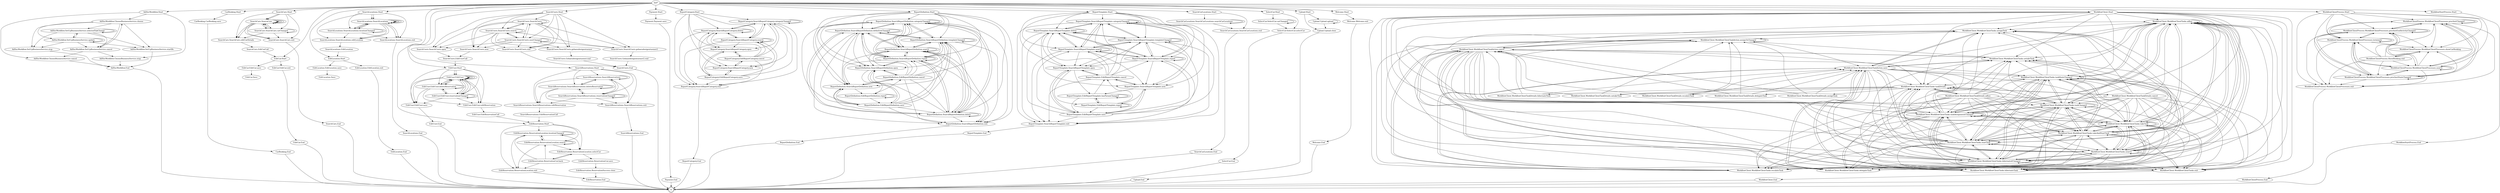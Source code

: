 digraph G {
graph [dpi = 600]"Init*" [label="Init*",shape=point];
"$" [label="$",shape=doublecircle];
"AdHocWorkflow.ChooseBusinessService.cancel" [label="AdHocWorkflow.ChooseBusinessService.cancel",shape=ellipse];
"AdHocWorkflow.ChooseBusinessService.choose" [label="AdHocWorkflow.ChooseBusinessService.choose",shape=ellipse];
"AdHocWorkflow.ChooseBusinessService.stop" [label="AdHocWorkflow.ChooseBusinessService.stop",shape=ellipse];
"AdHocWorkflow.End" [label="AdHocWorkflow.End",shape=ellipse];
"AdHocWorkflow.SetUpBusinessService.cancel" [label="AdHocWorkflow.SetUpBusinessService.cancel",shape=ellipse];
"AdHocWorkflow.SetUpBusinessService.selectedTabChange" [label="AdHocWorkflow.SetUpBusinessService.selectedTabChange",shape=ellipse];
"AdHocWorkflow.SetUpBusinessService.startBs" [label="AdHocWorkflow.SetUpBusinessService.startBs",shape=ellipse];
"AdHocWorkflow.SetUpBusinessService.stop" [label="AdHocWorkflow.SetUpBusinessService.stop",shape=ellipse];
"AdHocWorkflow.SetUpBusinessService.update" [label="AdHocWorkflow.SetUpBusinessService.update",shape=ellipse];
"AdHocWorkflow.Start" [label="AdHocWorkflow.Start",shape=ellipse];
"CarBooking.CarBooking.save" [label="CarBooking.CarBooking.save",shape=ellipse];
"CarBooking.End" [label="CarBooking.End",shape=ellipse];
"CarBooking.Start" [label="CarBooking.Start",shape=ellipse];
"EditCar.EditCar.exit" [label="EditCar.EditCar.exit",shape=ellipse];
"EditCar.EditCar.save" [label="EditCar.EditCar.save",shape=ellipse];
"EditCar.End" [label="EditCar.End",shape=ellipse];
"EditCar.Save" [label="EditCar.Save",shape=ellipse];
"EditCar.Start" [label="EditCar.Start",shape=ellipse];
"EditLocation.EditLocation.exit" [label="EditLocation.EditLocation.exit",shape=ellipse];
"EditLocation.EditLocation.save" [label="EditLocation.EditLocation.save",shape=ellipse];
"EditLocation.End" [label="EditLocation.End",shape=ellipse];
"EditLocation.Save" [label="EditLocation.Save",shape=ellipse];
"EditLocation.Start" [label="EditLocation.Start",shape=ellipse];
"EditReservation.End" [label="EditReservation.End",shape=ellipse];
"EditReservation.ReservationCar.back" [label="EditReservation.ReservationCar.back",shape=ellipse];
"EditReservation.ReservationCar.save" [label="EditReservation.ReservationCar.save",shape=ellipse];
"EditReservation.ReservationLocation.exit" [label="EditReservation.ReservationLocation.exit",shape=ellipse];
"EditReservation.ReservationLocation.locationChanged" [label="EditReservation.ReservationLocation.locationChanged",shape=ellipse];
"EditReservation.ReservationLocation.search" [label="EditReservation.ReservationLocation.search",shape=ellipse];
"EditReservation.ReservationLocation.selectCar" [label="EditReservation.ReservationLocation.selectCar",shape=ellipse];
"EditReservation.ReservationSuccess.close" [label="EditReservation.ReservationSuccess.close",shape=ellipse];
"EditReservation.Start" [label="EditReservation.Start",shape=ellipse];
"EditUser.EditReservationCall" [label="EditUser.EditReservationCall",shape=ellipse];
"EditUser.EditUser" [label="EditUser.EditUser",shape=ellipse];
"EditUser.EditUser.deleteReservation" [label="EditUser.EditUser.deleteReservation",shape=ellipse];
"EditUser.EditUser.editReservation" [label="EditUser.EditUser.editReservation",shape=ellipse];
"EditUser.EditUser.reservationChanged" [label="EditUser.EditUser.reservationChanged",shape=ellipse];
"EditUser.EditUser.save" [label="EditUser.EditUser.save",shape=ellipse];
"EditUser.End" [label="EditUser.End",shape=ellipse];
"EditUser.Start" [label="EditUser.Start",shape=ellipse];
"Init*" [label="Init*",shape=ellipse];
"Payment.End" [label="Payment.End",shape=ellipse];
"Payment.Payment.save" [label="Payment.Payment.save",shape=ellipse];
"Payment.Start" [label="Payment.Start",shape=ellipse];
"ReportCategory.EditReportCategory.cancel" [label="ReportCategory.EditReportCategory.cancel",shape=ellipse];
"ReportCategory.EditReportCategory.save" [label="ReportCategory.EditReportCategory.save",shape=ellipse];
"ReportCategory.End" [label="ReportCategory.End",shape=ellipse];
"ReportCategory.SearchReportCategory.categoryChanged" [label="ReportCategory.SearchReportCategory.categoryChanged",shape=ellipse];
"ReportCategory.SearchReportCategory.delete" [label="ReportCategory.SearchReportCategory.delete",shape=ellipse];
"ReportCategory.SearchReportCategory.exit" [label="ReportCategory.SearchReportCategory.exit",shape=ellipse];
"ReportCategory.SearchReportCategory.new" [label="ReportCategory.SearchReportCategory.new",shape=ellipse];
"ReportCategory.SearchReportCategory.open" [label="ReportCategory.SearchReportCategory.open",shape=ellipse];
"ReportCategory.SearchReportCategory.search" [label="ReportCategory.SearchReportCategory.search",shape=ellipse];
"ReportCategory.Start" [label="ReportCategory.Start",shape=ellipse];
"ReportDefinition.EditReportDefinition.cancel" [label="ReportDefinition.EditReportDefinition.cancel",shape=ellipse];
"ReportDefinition.EditReportDefinition.report" [label="ReportDefinition.EditReportDefinition.report",shape=ellipse];
"ReportDefinition.EditReportDefinition.save" [label="ReportDefinition.EditReportDefinition.save",shape=ellipse];
"ReportDefinition.End" [label="ReportDefinition.End",shape=ellipse];
"ReportDefinition.SearchReportDefinition.categoryChanged" [label="ReportDefinition.SearchReportDefinition.categoryChanged",shape=ellipse];
"ReportDefinition.SearchReportDefinition.definitionChanged" [label="ReportDefinition.SearchReportDefinition.definitionChanged",shape=ellipse];
"ReportDefinition.SearchReportDefinition.delete" [label="ReportDefinition.SearchReportDefinition.delete",shape=ellipse];
"ReportDefinition.SearchReportDefinition.exit" [label="ReportDefinition.SearchReportDefinition.exit",shape=ellipse];
"ReportDefinition.SearchReportDefinition.new" [label="ReportDefinition.SearchReportDefinition.new",shape=ellipse];
"ReportDefinition.SearchReportDefinition.open" [label="ReportDefinition.SearchReportDefinition.open",shape=ellipse];
"ReportDefinition.SearchReportDefinition.report" [label="ReportDefinition.SearchReportDefinition.report",shape=ellipse];
"ReportDefinition.SearchReportDefinition.search" [label="ReportDefinition.SearchReportDefinition.search",shape=ellipse];
"ReportDefinition.SearchReportDefinition.templateChanged" [label="ReportDefinition.SearchReportDefinition.templateChanged",shape=ellipse];
"ReportDefinition.Start" [label="ReportDefinition.Start",shape=ellipse];
"ReportTemplate.EditReportTemplate.cancel" [label="ReportTemplate.EditReportTemplate.cancel",shape=ellipse];
"ReportTemplate.EditReportTemplate.hasParamChanged" [label="ReportTemplate.EditReportTemplate.hasParamChanged",shape=ellipse];
"ReportTemplate.EditReportTemplate.report" [label="ReportTemplate.EditReportTemplate.report",shape=ellipse];
"ReportTemplate.EditReportTemplate.save" [label="ReportTemplate.EditReportTemplate.save",shape=ellipse];
"ReportTemplate.End" [label="ReportTemplate.End",shape=ellipse];
"ReportTemplate.SearchReportTemplate.categoryChanged" [label="ReportTemplate.SearchReportTemplate.categoryChanged",shape=ellipse];
"ReportTemplate.SearchReportTemplate.delete" [label="ReportTemplate.SearchReportTemplate.delete",shape=ellipse];
"ReportTemplate.SearchReportTemplate.exit" [label="ReportTemplate.SearchReportTemplate.exit",shape=ellipse];
"ReportTemplate.SearchReportTemplate.new" [label="ReportTemplate.SearchReportTemplate.new",shape=ellipse];
"ReportTemplate.SearchReportTemplate.open" [label="ReportTemplate.SearchReportTemplate.open",shape=ellipse];
"ReportTemplate.SearchReportTemplate.report" [label="ReportTemplate.SearchReportTemplate.report",shape=ellipse];
"ReportTemplate.SearchReportTemplate.search" [label="ReportTemplate.SearchReportTemplate.search",shape=ellipse];
"ReportTemplate.SearchReportTemplate.templateChanged" [label="ReportTemplate.SearchReportTemplate.templateChanged",shape=ellipse];
"ReportTemplate.Start" [label="ReportTemplate.Start",shape=ellipse];
"SearchCarLocations.End" [label="SearchCarLocations.End",shape=ellipse];
"SearchCarLocations.SearchCarLocations.end" [label="SearchCarLocations.SearchCarLocations.end",shape=ellipse];
"SearchCarLocations.SearchCarLocations.searchCarLocations" [label="SearchCarLocations.SearchCarLocations.searchCarLocations",shape=ellipse];
"SearchCarLocations.Start" [label="SearchCarLocations.Start",shape=ellipse];
"SearchCars.EditCarCall" [label="SearchCars.EditCarCall",shape=ellipse];
"SearchCars.End" [label="SearchCars.End",shape=ellipse];
"SearchCars.SearchCars" [label="SearchCars.SearchCars",shape=ellipse];
"SearchCars.SearchCars.carChanged" [label="SearchCars.SearchCars.carChanged",shape=ellipse];
"SearchCars.SearchCars.editCarDetails" [label="SearchCars.SearchCars.editCarDetails",shape=ellipse];
"SearchCars.SearchCars.exit" [label="SearchCars.SearchCars.exit",shape=ellipse];
"SearchCars.Start" [label="SearchCars.Start",shape=ellipse];
"SearchLocations.EditLocation" [label="SearchLocations.EditLocation",shape=ellipse];
"SearchLocations.End" [label="SearchLocations.End",shape=ellipse];
"SearchLocations.SearchLocations" [label="SearchLocations.SearchLocations",shape=ellipse];
"SearchLocations.SearchLocations.editLocation" [label="SearchLocations.SearchLocations.editLocation",shape=ellipse];
"SearchLocations.SearchLocations.exit" [label="SearchLocations.SearchLocations.exit",shape=ellipse];
"SearchLocations.SearchLocations.locationChanged" [label="SearchLocations.SearchLocations.locationChanged",shape=ellipse];
"SearchLocations.Start" [label="SearchLocations.Start",shape=ellipse];
"SearchReservations.EditReservationCall" [label="SearchReservations.EditReservationCall",shape=ellipse];
"SearchReservations.End" [label="SearchReservations.End",shape=ellipse];
"SearchReservations.SearchReservations" [label="SearchReservations.SearchReservations",shape=ellipse];
"SearchReservations.SearchReservations.deleteReservation" [label="SearchReservations.SearchReservations.deleteReservation",shape=ellipse];
"SearchReservations.SearchReservations.editReservation" [label="SearchReservations.SearchReservations.editReservation",shape=ellipse];
"SearchReservations.SearchReservations.exit" [label="SearchReservations.SearchReservations.exit",shape=ellipse];
"SearchReservations.SearchReservations.reservationChanged" [label="SearchReservations.SearchReservations.reservationChanged",shape=ellipse];
"SearchReservations.Start" [label="SearchReservations.Start",shape=ellipse];
"SearchUsers.EditUserCall" [label="SearchUsers.EditUserCall",shape=ellipse];
"SearchUsers.End" [label="SearchUsers.End",shape=ellipse];
"SearchUsers.Gebaeudeeigentuemer.end" [label="SearchUsers.Gebaeudeeigentuemer.end",shape=ellipse];
"SearchUsers.Gebauedeeigentuemer2.end" [label="SearchUsers.Gebauedeeigentuemer2.end",shape=ellipse];
"SearchUsers.SearchUsers" [label="SearchUsers.SearchUsers",shape=ellipse];
"SearchUsers.SearchUsers.end" [label="SearchUsers.SearchUsers.end",shape=ellipse];
"SearchUsers.SearchUsers.gebaeudeeigentuemer" [label="SearchUsers.SearchUsers.gebaeudeeigentuemer",shape=ellipse];
"SearchUsers.SearchUsers.gebaeudeeigentuemer2" [label="SearchUsers.SearchUsers.gebaeudeeigentuemer2",shape=ellipse];
"SearchUsers.SearchUsers.new" [label="SearchUsers.SearchUsers.new",shape=ellipse];
"SearchUsers.SearchUsers.open" [label="SearchUsers.SearchUsers.open",shape=ellipse];
"SearchUsers.SearchUsers.search" [label="SearchUsers.SearchUsers.search",shape=ellipse];
"SearchUsers.SearchUsers.userChanged" [label="SearchUsers.SearchUsers.userChanged",shape=ellipse];
"SearchUsers.Start" [label="SearchUsers.Start",shape=ellipse];
"SelectCar.End" [label="SelectCar.End",shape=ellipse];
"SelectCar.SelectCar.carChanged" [label="SelectCar.SelectCar.carChanged",shape=ellipse];
"SelectCar.SelectCar.selectCar" [label="SelectCar.SelectCar.selectCar",shape=ellipse];
"SelectCar.Start" [label="SelectCar.Start",shape=ellipse];
"Upload.End" [label="Upload.End",shape=ellipse];
"Upload.Start" [label="Upload.Start",shape=ellipse];
"Upload.Upload.close" [label="Upload.Upload.close",shape=ellipse];
"Upload.Upload.upload" [label="Upload.Upload.upload",shape=ellipse];
"Welcome.End" [label="Welcome.End",shape=ellipse];
"Welcome.Start" [label="Welcome.Start",shape=ellipse];
"Welcome.Welcome.exit" [label="Welcome.Welcome.exit",shape=ellipse];
"WorkflowClient.End" [label="WorkflowClient.End",shape=ellipse];
"WorkflowClient.Start" [label="WorkflowClient.Start",shape=ellipse];
"WorkflowClient.WorkflowClientTaskAction.assignToChanged" [label="WorkflowClient.WorkflowClientTaskAction.assignToChanged",shape=ellipse];
"WorkflowClient.WorkflowClientTaskAction.cancel" [label="WorkflowClient.WorkflowClientTaskAction.cancel",shape=ellipse];
"WorkflowClient.WorkflowClientTaskAction.save" [label="WorkflowClient.WorkflowClientTaskAction.save",shape=ellipse];
"WorkflowClient.WorkflowClientTaskDetails.adhoc" [label="WorkflowClient.WorkflowClientTaskDetails.adhoc",shape=ellipse];
"WorkflowClient.WorkflowClientTaskDetails.assignTask" [label="WorkflowClient.WorkflowClientTaskDetails.assignTask",shape=ellipse];
"WorkflowClient.WorkflowClientTaskDetails.cancel" [label="WorkflowClient.WorkflowClientTaskDetails.cancel",shape=ellipse];
"WorkflowClient.WorkflowClientTaskDetails.delegateTask" [label="WorkflowClient.WorkflowClientTaskDetails.delegateTask",shape=ellipse];
"WorkflowClient.WorkflowClientTaskDetails.escalateTask" [label="WorkflowClient.WorkflowClientTaskDetails.escalateTask",shape=ellipse];
"WorkflowClient.WorkflowClientTaskDetails.hibernateTask" [label="WorkflowClient.WorkflowClientTaskDetails.hibernateTask",shape=ellipse];
"WorkflowClient.WorkflowClientTaskDetails.untakeTask" [label="WorkflowClient.WorkflowClientTaskDetails.untakeTask",shape=ellipse];
"WorkflowClient.WorkflowClientTasks.adhoc" [label="WorkflowClient.WorkflowClientTasks.adhoc",shape=ellipse];
"WorkflowClient.WorkflowClientTasks.assignTask" [label="WorkflowClient.WorkflowClientTasks.assignTask",shape=ellipse];
"WorkflowClient.WorkflowClientTasks.delegateTask" [label="WorkflowClient.WorkflowClientTasks.delegateTask",shape=ellipse];
"WorkflowClient.WorkflowClientTasks.escalateTask" [label="WorkflowClient.WorkflowClientTasks.escalateTask",shape=ellipse];
"WorkflowClient.WorkflowClientTasks.exit" [label="WorkflowClient.WorkflowClientTasks.exit",shape=ellipse];
"WorkflowClient.WorkflowClientTasks.hibernateTask" [label="WorkflowClient.WorkflowClientTasks.hibernateTask",shape=ellipse];
"WorkflowClient.WorkflowClientTasks.hibernatedChanged" [label="WorkflowClient.WorkflowClientTasks.hibernatedChanged",shape=ellipse];
"WorkflowClient.WorkflowClientTasks.search" [label="WorkflowClient.WorkflowClientTasks.search",shape=ellipse];
"WorkflowClient.WorkflowClientTasks.startTask" [label="WorkflowClient.WorkflowClientTasks.startTask",shape=ellipse];
"WorkflowClient.WorkflowClientTasks.takeAndStartTask" [label="WorkflowClient.WorkflowClientTasks.takeAndStartTask",shape=ellipse];
"WorkflowClient.WorkflowClientTasks.takeTask" [label="WorkflowClient.WorkflowClientTasks.takeTask",shape=ellipse];
"WorkflowClient.WorkflowClientTasks.taskAssignmentChanged" [label="WorkflowClient.WorkflowClientTasks.taskAssignmentChanged",shape=ellipse];
"WorkflowClient.WorkflowClientTasks.taskChanged" [label="WorkflowClient.WorkflowClientTasks.taskChanged",shape=ellipse];
"WorkflowClient.WorkflowClientTasks.taskDetails" [label="WorkflowClient.WorkflowClientTasks.taskDetails",shape=ellipse];
"WorkflowClient.WorkflowClientTasks.taskStateChanged" [label="WorkflowClient.WorkflowClientTasks.taskStateChanged",shape=ellipse];
"WorkflowClient.WorkflowClientTasks.untakeTask" [label="WorkflowClient.WorkflowClientTasks.untakeTask",shape=ellipse];
"WorkflowClientProcess.End" [label="WorkflowClientProcess.End",shape=ellipse];
"WorkflowClientProcess.ShowBooking.end" [label="WorkflowClientProcess.ShowBooking.end",shape=ellipse];
"WorkflowClientProcess.Start" [label="WorkflowClientProcess.Start",shape=ellipse];
"WorkflowClientProcess.WorkflowClientProcesses.exit" [label="WorkflowClientProcess.WorkflowClientProcesses.exit",shape=ellipse];
"WorkflowClientProcess.WorkflowClientProcesses.procInstChanged" [label="WorkflowClientProcess.WorkflowClientProcesses.procInstChanged",shape=ellipse];
"WorkflowClientProcess.WorkflowClientProcesses.procInstEndActivityChanged" [label="WorkflowClientProcess.WorkflowClientProcesses.procInstEndActivityChanged",shape=ellipse];
"WorkflowClientProcess.WorkflowClientProcesses.procInstStateChanged" [label="WorkflowClientProcess.WorkflowClientProcesses.procInstStateChanged",shape=ellipse];
"WorkflowClientProcess.WorkflowClientProcesses.search" [label="WorkflowClientProcess.WorkflowClientProcesses.search",shape=ellipse];
"WorkflowClientProcess.WorkflowClientProcesses.showCarBooking" [label="WorkflowClientProcess.WorkflowClientProcesses.showCarBooking",shape=ellipse];
"WorkflowClientProcess.WorkflowClientProcesses.terminate" [label="WorkflowClientProcess.WorkflowClientProcesses.terminate",shape=ellipse];
"WorkflowStartProcess.End" [label="WorkflowStartProcess.End",shape=ellipse];
"WorkflowStartProcess.Start" [label="WorkflowStartProcess.Start",shape=ellipse];
"Init*"->"AdHocWorkflow.Start" [style=solid,label=""];
"Init*"->"CarBooking.Start" [style=solid,label=""];
"Init*"->"EditCar.Start" [style=solid,label=""];
"Init*"->"EditLocation.Start" [style=solid,label=""];
"Init*"->"EditReservation.Start" [style=solid,label=""];
"Init*"->"EditUser.Start" [style=solid,label=""];
"Init*"->"Payment.Start" [style=solid,label=""];
"Init*"->"ReportCategory.Start" [style=solid,label=""];
"Init*"->"ReportDefinition.Start" [style=solid,label=""];
"Init*"->"ReportTemplate.Start" [style=solid,label=""];
"Init*"->"SearchCarLocations.Start" [style=solid,label=""];
"Init*"->"SearchCars.Start" [style=solid,label=""];
"Init*"->"SearchLocations.Start" [style=solid,label=""];
"Init*"->"SearchReservations.Start" [style=solid,label=""];
"Init*"->"SearchUsers.Start" [style=solid,label=""];
"Init*"->"SelectCar.Start" [style=solid,label=""];
"Init*"->"Upload.Start" [style=solid,label=""];
"Init*"->"Welcome.Start" [style=solid,label=""];
"Init*"->"WorkflowClient.Start" [style=solid,label=""];
"Init*"->"WorkflowClientProcess.Start" [style=solid,label=""];
"Init*"->"WorkflowStartProcess.Start" [style=solid,label=""];
"AdHocWorkflow.End"->"$" [style=solid,label=""];
"CarBooking.End"->"$" [style=solid,label=""];
"EditCar.End"->"$" [style=solid,label=""];
"EditLocation.End"->"$" [style=solid,label=""];
"EditReservation.End"->"$" [style=solid,label=""];
"EditUser.End"->"$" [style=solid,label=""];
"Payment.End"->"$" [style=solid,label=""];
"ReportCategory.End"->"$" [style=solid,label=""];
"ReportDefinition.End"->"$" [style=solid,label=""];
"ReportTemplate.End"->"$" [style=solid,label=""];
"SearchCarLocations.End"->"$" [style=solid,label=""];
"SearchCars.End"->"$" [style=solid,label=""];
"SearchLocations.End"->"$" [style=solid,label=""];
"SearchReservations.End"->"$" [style=solid,label=""];
"SearchUsers.End"->"$" [style=solid,label=""];
"SelectCar.End"->"$" [style=solid,label=""];
"Upload.End"->"$" [style=solid,label=""];
"Welcome.End"->"$" [style=solid,label=""];
"WorkflowClient.End"->"$" [style=solid,label=""];
"WorkflowClientProcess.End"->"$" [style=solid,label=""];
"WorkflowStartProcess.End"->"$" [style=solid,label=""];
"AdHocWorkflow.Start"->"AdHocWorkflow.ChooseBusinessService.choose" [style=solid,label=""];
"AdHocWorkflow.Start"->"AdHocWorkflow.ChooseBusinessService.stop" [style=solid,label=""];
"AdHocWorkflow.Start"->"AdHocWorkflow.ChooseBusinessService.cancel" [style=solid,label=""];
"AdHocWorkflow.ChooseBusinessService.choose"->"AdHocWorkflow.SetUpBusinessService.selectedTabChange" [style=solid,label=""];
"AdHocWorkflow.ChooseBusinessService.choose"->"AdHocWorkflow.SetUpBusinessService.update" [style=solid,label=""];
"AdHocWorkflow.ChooseBusinessService.choose"->"AdHocWorkflow.SetUpBusinessService.cancel" [style=solid,label=""];
"AdHocWorkflow.ChooseBusinessService.choose"->"AdHocWorkflow.SetUpBusinessService.startBs" [style=solid,label=""];
"AdHocWorkflow.ChooseBusinessService.choose"->"AdHocWorkflow.SetUpBusinessService.stop" [style=solid,label=""];
"AdHocWorkflow.ChooseBusinessService.stop"->"AdHocWorkflow.End" [style=solid,label=""];
"AdHocWorkflow.ChooseBusinessService.cancel"->"AdHocWorkflow.End" [style=solid,label=""];
"AdHocWorkflow.SetUpBusinessService.selectedTabChange"->"AdHocWorkflow.SetUpBusinessService.selectedTabChange" [style=solid,label=""];
"AdHocWorkflow.SetUpBusinessService.selectedTabChange"->"AdHocWorkflow.SetUpBusinessService.update" [style=solid,label=""];
"AdHocWorkflow.SetUpBusinessService.selectedTabChange"->"AdHocWorkflow.SetUpBusinessService.cancel" [style=solid,label=""];
"AdHocWorkflow.SetUpBusinessService.selectedTabChange"->"AdHocWorkflow.SetUpBusinessService.startBs" [style=solid,label=""];
"AdHocWorkflow.SetUpBusinessService.selectedTabChange"->"AdHocWorkflow.SetUpBusinessService.stop" [style=solid,label=""];
"AdHocWorkflow.SetUpBusinessService.update"->"AdHocWorkflow.SetUpBusinessService.selectedTabChange" [style=solid,label=""];
"AdHocWorkflow.SetUpBusinessService.update"->"AdHocWorkflow.SetUpBusinessService.update" [style=solid,label=""];
"AdHocWorkflow.SetUpBusinessService.update"->"AdHocWorkflow.SetUpBusinessService.cancel" [style=solid,label=""];
"AdHocWorkflow.SetUpBusinessService.update"->"AdHocWorkflow.SetUpBusinessService.startBs" [style=solid,label=""];
"AdHocWorkflow.SetUpBusinessService.update"->"AdHocWorkflow.SetUpBusinessService.stop" [style=solid,label=""];
"AdHocWorkflow.SetUpBusinessService.cancel"->"AdHocWorkflow.ChooseBusinessService.choose" [style=solid,label=""];
"AdHocWorkflow.SetUpBusinessService.cancel"->"AdHocWorkflow.ChooseBusinessService.stop" [style=solid,label=""];
"AdHocWorkflow.SetUpBusinessService.cancel"->"AdHocWorkflow.ChooseBusinessService.cancel" [style=solid,label=""];
"AdHocWorkflow.SetUpBusinessService.startBs"->"AdHocWorkflow.End" [style=solid,label=""];
"AdHocWorkflow.SetUpBusinessService.stop"->"AdHocWorkflow.End" [style=solid,label=""];
"CarBooking.Start"->"CarBooking.CarBooking.save" [style=solid,label=""];
"CarBooking.CarBooking.save"->"CarBooking.End" [style=solid,label=""];
"EditCar.Start"->"EditCar.EditCar.exit" [style=solid,label=""];
"EditCar.Start"->"EditCar.EditCar.save" [style=solid,label=""];
"EditCar.EditCar.exit"->"EditCar.End" [style=solid,label=""];
"EditCar.EditCar.save"->"EditCar.Save" [style=solid,label=""];
"EditLocation.Start"->"EditLocation.EditLocation.exit" [style=solid,label=""];
"EditLocation.Start"->"EditLocation.EditLocation.save" [style=solid,label=""];
"EditLocation.EditLocation.exit"->"EditLocation.End" [style=solid,label=""];
"EditLocation.EditLocation.save"->"EditLocation.Save" [style=solid,label=""];
"EditReservation.Start"->"EditReservation.ReservationLocation.search" [style=solid,label=""];
"EditReservation.Start"->"EditReservation.ReservationLocation.locationChanged" [style=solid,label=""];
"EditReservation.Start"->"EditReservation.ReservationLocation.selectCar" [style=solid,label=""];
"EditReservation.Start"->"EditReservation.ReservationLocation.exit" [style=solid,label=""];
"EditReservation.ReservationLocation.search"->"EditReservation.ReservationLocation.search" [style=solid,label=""];
"EditReservation.ReservationLocation.search"->"EditReservation.ReservationLocation.locationChanged" [style=solid,label=""];
"EditReservation.ReservationLocation.search"->"EditReservation.ReservationLocation.selectCar" [style=solid,label=""];
"EditReservation.ReservationLocation.search"->"EditReservation.ReservationLocation.exit" [style=solid,label=""];
"EditReservation.ReservationLocation.locationChanged"->"EditReservation.ReservationLocation.search" [style=solid,label=""];
"EditReservation.ReservationLocation.locationChanged"->"EditReservation.ReservationLocation.locationChanged" [style=solid,label=""];
"EditReservation.ReservationLocation.locationChanged"->"EditReservation.ReservationLocation.selectCar" [style=solid,label=""];
"EditReservation.ReservationLocation.locationChanged"->"EditReservation.ReservationLocation.exit" [style=solid,label=""];
"EditReservation.ReservationLocation.selectCar"->"EditReservation.ReservationCar.back" [style=solid,label=""];
"EditReservation.ReservationLocation.selectCar"->"EditReservation.ReservationCar.save" [style=solid,label=""];
"EditReservation.ReservationLocation.exit"->"EditReservation.End" [style=solid,label=""];
"EditReservation.ReservationCar.back"->"EditReservation.ReservationLocation.search" [style=solid,label=""];
"EditReservation.ReservationCar.back"->"EditReservation.ReservationLocation.locationChanged" [style=solid,label=""];
"EditReservation.ReservationCar.back"->"EditReservation.ReservationLocation.selectCar" [style=solid,label=""];
"EditReservation.ReservationCar.back"->"EditReservation.ReservationLocation.exit" [style=solid,label=""];
"EditReservation.ReservationCar.save"->"EditReservation.ReservationSuccess.close" [style=solid,label=""];
"EditReservation.ReservationSuccess.close"->"EditReservation.End" [style=solid,label=""];
"EditUser.Start"->"EditUser.EditUser.deleteReservation" [style=solid,label=""];
"EditUser.Start"->"EditUser.EditUser.reservationChanged" [style=solid,label=""];
"EditUser.Start"->"EditUser.EditUser.editReservation" [style=solid,label=""];
"EditUser.Start"->"EditUser.EditUser.save" [style=solid,label=""];
"EditUser.Start"->"EditUser.EditUser" [style=solid,label=""];
"EditUser.Start"->"EditUser.EditUser" [style=solid,label=""];
"EditUser.EditUser.deleteReservation"->"EditUser.EditUser.deleteReservation" [style=solid,label=""];
"EditUser.EditUser.deleteReservation"->"EditUser.EditUser.reservationChanged" [style=solid,label=""];
"EditUser.EditUser.deleteReservation"->"EditUser.EditUser.editReservation" [style=solid,label=""];
"EditUser.EditUser.deleteReservation"->"EditUser.EditUser.save" [style=solid,label=""];
"EditUser.EditUser.deleteReservation"->"EditUser.EditUser" [style=solid,label=""];
"EditUser.EditUser.deleteReservation"->"EditUser.EditUser" [style=solid,label=""];
"EditUser.EditUser.reservationChanged"->"EditUser.EditUser.deleteReservation" [style=solid,label=""];
"EditUser.EditUser.reservationChanged"->"EditUser.EditUser.reservationChanged" [style=solid,label=""];
"EditUser.EditUser.reservationChanged"->"EditUser.EditUser.editReservation" [style=solid,label=""];
"EditUser.EditUser.reservationChanged"->"EditUser.EditUser.save" [style=solid,label=""];
"EditUser.EditUser.reservationChanged"->"EditUser.EditUser" [style=solid,label=""];
"EditUser.EditUser.reservationChanged"->"EditUser.EditUser" [style=solid,label=""];
"EditUser.EditUser.editReservation"->"EditUser.EditReservationCall" [style=solid,label=""];
"EditUser.EditUser.save"->"EditUser.End" [style=solid,label=""];
"EditUser.EditUser"->"EditUser.EditUser.deleteReservation" [style=solid,label=""];
"EditUser.EditUser"->"EditUser.EditUser.reservationChanged" [style=solid,label=""];
"EditUser.EditUser"->"EditUser.EditUser.editReservation" [style=solid,label=""];
"EditUser.EditUser"->"EditUser.EditUser.save" [style=solid,label=""];
"EditUser.EditUser"->"EditUser.EditUser" [style=solid,label=""];
"EditUser.EditUser"->"EditUser.EditUser" [style=solid,label=""];
"EditUser.EditUser"->"EditUser.EditUser.deleteReservation" [style=solid,label=""];
"EditUser.EditUser"->"EditUser.EditUser.reservationChanged" [style=solid,label=""];
"EditUser.EditUser"->"EditUser.EditUser.editReservation" [style=solid,label=""];
"EditUser.EditUser"->"EditUser.EditUser.save" [style=solid,label=""];
"EditUser.EditUser"->"EditUser.EditUser" [style=solid,label=""];
"EditUser.EditUser"->"EditUser.EditUser" [style=solid,label=""];
"EditUser.EditReservationCall"->"EditReservation.Start" [style=solid,label=""];
"Payment.Start"->"Payment.Payment.save" [style=solid,label=""];
"Payment.Payment.save"->"Payment.End" [style=solid,label=""];
"ReportCategory.Start"->"ReportCategory.SearchReportCategory.search" [style=solid,label=""];
"ReportCategory.Start"->"ReportCategory.SearchReportCategory.delete" [style=solid,label=""];
"ReportCategory.Start"->"ReportCategory.SearchReportCategory.categoryChanged" [style=solid,label=""];
"ReportCategory.Start"->"ReportCategory.SearchReportCategory.open" [style=solid,label=""];
"ReportCategory.Start"->"ReportCategory.SearchReportCategory.new" [style=solid,label=""];
"ReportCategory.Start"->"ReportCategory.SearchReportCategory.exit" [style=solid,label=""];
"ReportCategory.SearchReportCategory.search"->"ReportCategory.SearchReportCategory.search" [style=solid,label=""];
"ReportCategory.SearchReportCategory.search"->"ReportCategory.SearchReportCategory.delete" [style=solid,label=""];
"ReportCategory.SearchReportCategory.search"->"ReportCategory.SearchReportCategory.categoryChanged" [style=solid,label=""];
"ReportCategory.SearchReportCategory.search"->"ReportCategory.SearchReportCategory.open" [style=solid,label=""];
"ReportCategory.SearchReportCategory.search"->"ReportCategory.SearchReportCategory.new" [style=solid,label=""];
"ReportCategory.SearchReportCategory.search"->"ReportCategory.SearchReportCategory.exit" [style=solid,label=""];
"ReportCategory.SearchReportCategory.delete"->"ReportCategory.SearchReportCategory.search" [style=solid,label=""];
"ReportCategory.SearchReportCategory.delete"->"ReportCategory.SearchReportCategory.delete" [style=solid,label=""];
"ReportCategory.SearchReportCategory.delete"->"ReportCategory.SearchReportCategory.categoryChanged" [style=solid,label=""];
"ReportCategory.SearchReportCategory.delete"->"ReportCategory.SearchReportCategory.open" [style=solid,label=""];
"ReportCategory.SearchReportCategory.delete"->"ReportCategory.SearchReportCategory.new" [style=solid,label=""];
"ReportCategory.SearchReportCategory.delete"->"ReportCategory.SearchReportCategory.exit" [style=solid,label=""];
"ReportCategory.SearchReportCategory.categoryChanged"->"ReportCategory.SearchReportCategory.search" [style=solid,label=""];
"ReportCategory.SearchReportCategory.categoryChanged"->"ReportCategory.SearchReportCategory.delete" [style=solid,label=""];
"ReportCategory.SearchReportCategory.categoryChanged"->"ReportCategory.SearchReportCategory.categoryChanged" [style=solid,label=""];
"ReportCategory.SearchReportCategory.categoryChanged"->"ReportCategory.SearchReportCategory.open" [style=solid,label=""];
"ReportCategory.SearchReportCategory.categoryChanged"->"ReportCategory.SearchReportCategory.new" [style=solid,label=""];
"ReportCategory.SearchReportCategory.categoryChanged"->"ReportCategory.SearchReportCategory.exit" [style=solid,label=""];
"ReportCategory.SearchReportCategory.open"->"ReportCategory.EditReportCategory.cancel" [style=solid,label=""];
"ReportCategory.SearchReportCategory.open"->"ReportCategory.EditReportCategory.save" [style=solid,label=""];
"ReportCategory.SearchReportCategory.new"->"ReportCategory.EditReportCategory.cancel" [style=solid,label=""];
"ReportCategory.SearchReportCategory.new"->"ReportCategory.EditReportCategory.save" [style=solid,label=""];
"ReportCategory.SearchReportCategory.exit"->"ReportCategory.End" [style=solid,label=""];
"ReportCategory.EditReportCategory.cancel"->"ReportCategory.SearchReportCategory.search" [style=solid,label=""];
"ReportCategory.EditReportCategory.cancel"->"ReportCategory.SearchReportCategory.delete" [style=solid,label=""];
"ReportCategory.EditReportCategory.cancel"->"ReportCategory.SearchReportCategory.categoryChanged" [style=solid,label=""];
"ReportCategory.EditReportCategory.cancel"->"ReportCategory.SearchReportCategory.open" [style=solid,label=""];
"ReportCategory.EditReportCategory.cancel"->"ReportCategory.SearchReportCategory.new" [style=solid,label=""];
"ReportCategory.EditReportCategory.cancel"->"ReportCategory.SearchReportCategory.exit" [style=solid,label=""];
"ReportCategory.EditReportCategory.save"->"ReportCategory.SearchReportCategory.search" [style=solid,label=""];
"ReportCategory.EditReportCategory.save"->"ReportCategory.SearchReportCategory.delete" [style=solid,label=""];
"ReportCategory.EditReportCategory.save"->"ReportCategory.SearchReportCategory.categoryChanged" [style=solid,label=""];
"ReportCategory.EditReportCategory.save"->"ReportCategory.SearchReportCategory.open" [style=solid,label=""];
"ReportCategory.EditReportCategory.save"->"ReportCategory.SearchReportCategory.new" [style=solid,label=""];
"ReportCategory.EditReportCategory.save"->"ReportCategory.SearchReportCategory.exit" [style=solid,label=""];
"ReportDefinition.Start"->"ReportDefinition.SearchReportDefinition.delete" [style=solid,label=""];
"ReportDefinition.Start"->"ReportDefinition.SearchReportDefinition.search" [style=solid,label=""];
"ReportDefinition.Start"->"ReportDefinition.SearchReportDefinition.report" [style=solid,label=""];
"ReportDefinition.Start"->"ReportDefinition.SearchReportDefinition.categoryChanged" [style=solid,label=""];
"ReportDefinition.Start"->"ReportDefinition.SearchReportDefinition.templateChanged" [style=solid,label=""];
"ReportDefinition.Start"->"ReportDefinition.SearchReportDefinition.definitionChanged" [style=solid,label=""];
"ReportDefinition.Start"->"ReportDefinition.SearchReportDefinition.new" [style=solid,label=""];
"ReportDefinition.Start"->"ReportDefinition.SearchReportDefinition.open" [style=solid,label=""];
"ReportDefinition.Start"->"ReportDefinition.SearchReportDefinition.exit" [style=solid,label=""];
"ReportDefinition.SearchReportDefinition.delete"->"ReportDefinition.SearchReportDefinition.delete" [style=solid,label=""];
"ReportDefinition.SearchReportDefinition.delete"->"ReportDefinition.SearchReportDefinition.search" [style=solid,label=""];
"ReportDefinition.SearchReportDefinition.delete"->"ReportDefinition.SearchReportDefinition.report" [style=solid,label=""];
"ReportDefinition.SearchReportDefinition.delete"->"ReportDefinition.SearchReportDefinition.categoryChanged" [style=solid,label=""];
"ReportDefinition.SearchReportDefinition.delete"->"ReportDefinition.SearchReportDefinition.templateChanged" [style=solid,label=""];
"ReportDefinition.SearchReportDefinition.delete"->"ReportDefinition.SearchReportDefinition.definitionChanged" [style=solid,label=""];
"ReportDefinition.SearchReportDefinition.delete"->"ReportDefinition.SearchReportDefinition.new" [style=solid,label=""];
"ReportDefinition.SearchReportDefinition.delete"->"ReportDefinition.SearchReportDefinition.open" [style=solid,label=""];
"ReportDefinition.SearchReportDefinition.delete"->"ReportDefinition.SearchReportDefinition.exit" [style=solid,label=""];
"ReportDefinition.SearchReportDefinition.search"->"ReportDefinition.SearchReportDefinition.delete" [style=solid,label=""];
"ReportDefinition.SearchReportDefinition.search"->"ReportDefinition.SearchReportDefinition.search" [style=solid,label=""];
"ReportDefinition.SearchReportDefinition.search"->"ReportDefinition.SearchReportDefinition.report" [style=solid,label=""];
"ReportDefinition.SearchReportDefinition.search"->"ReportDefinition.SearchReportDefinition.categoryChanged" [style=solid,label=""];
"ReportDefinition.SearchReportDefinition.search"->"ReportDefinition.SearchReportDefinition.templateChanged" [style=solid,label=""];
"ReportDefinition.SearchReportDefinition.search"->"ReportDefinition.SearchReportDefinition.definitionChanged" [style=solid,label=""];
"ReportDefinition.SearchReportDefinition.search"->"ReportDefinition.SearchReportDefinition.new" [style=solid,label=""];
"ReportDefinition.SearchReportDefinition.search"->"ReportDefinition.SearchReportDefinition.open" [style=solid,label=""];
"ReportDefinition.SearchReportDefinition.search"->"ReportDefinition.SearchReportDefinition.exit" [style=solid,label=""];
"ReportDefinition.SearchReportDefinition.report"->"ReportDefinition.SearchReportDefinition.delete" [style=solid,label=""];
"ReportDefinition.SearchReportDefinition.report"->"ReportDefinition.SearchReportDefinition.search" [style=solid,label=""];
"ReportDefinition.SearchReportDefinition.report"->"ReportDefinition.SearchReportDefinition.report" [style=solid,label=""];
"ReportDefinition.SearchReportDefinition.report"->"ReportDefinition.SearchReportDefinition.categoryChanged" [style=solid,label=""];
"ReportDefinition.SearchReportDefinition.report"->"ReportDefinition.SearchReportDefinition.templateChanged" [style=solid,label=""];
"ReportDefinition.SearchReportDefinition.report"->"ReportDefinition.SearchReportDefinition.definitionChanged" [style=solid,label=""];
"ReportDefinition.SearchReportDefinition.report"->"ReportDefinition.SearchReportDefinition.new" [style=solid,label=""];
"ReportDefinition.SearchReportDefinition.report"->"ReportDefinition.SearchReportDefinition.open" [style=solid,label=""];
"ReportDefinition.SearchReportDefinition.report"->"ReportDefinition.SearchReportDefinition.exit" [style=solid,label=""];
"ReportDefinition.SearchReportDefinition.categoryChanged"->"ReportDefinition.SearchReportDefinition.delete" [style=solid,label=""];
"ReportDefinition.SearchReportDefinition.categoryChanged"->"ReportDefinition.SearchReportDefinition.search" [style=solid,label=""];
"ReportDefinition.SearchReportDefinition.categoryChanged"->"ReportDefinition.SearchReportDefinition.report" [style=solid,label=""];
"ReportDefinition.SearchReportDefinition.categoryChanged"->"ReportDefinition.SearchReportDefinition.categoryChanged" [style=solid,label=""];
"ReportDefinition.SearchReportDefinition.categoryChanged"->"ReportDefinition.SearchReportDefinition.templateChanged" [style=solid,label=""];
"ReportDefinition.SearchReportDefinition.categoryChanged"->"ReportDefinition.SearchReportDefinition.definitionChanged" [style=solid,label=""];
"ReportDefinition.SearchReportDefinition.categoryChanged"->"ReportDefinition.SearchReportDefinition.new" [style=solid,label=""];
"ReportDefinition.SearchReportDefinition.categoryChanged"->"ReportDefinition.SearchReportDefinition.open" [style=solid,label=""];
"ReportDefinition.SearchReportDefinition.categoryChanged"->"ReportDefinition.SearchReportDefinition.exit" [style=solid,label=""];
"ReportDefinition.SearchReportDefinition.templateChanged"->"ReportDefinition.SearchReportDefinition.delete" [style=solid,label=""];
"ReportDefinition.SearchReportDefinition.templateChanged"->"ReportDefinition.SearchReportDefinition.search" [style=solid,label=""];
"ReportDefinition.SearchReportDefinition.templateChanged"->"ReportDefinition.SearchReportDefinition.report" [style=solid,label=""];
"ReportDefinition.SearchReportDefinition.templateChanged"->"ReportDefinition.SearchReportDefinition.categoryChanged" [style=solid,label=""];
"ReportDefinition.SearchReportDefinition.templateChanged"->"ReportDefinition.SearchReportDefinition.templateChanged" [style=solid,label=""];
"ReportDefinition.SearchReportDefinition.templateChanged"->"ReportDefinition.SearchReportDefinition.definitionChanged" [style=solid,label=""];
"ReportDefinition.SearchReportDefinition.templateChanged"->"ReportDefinition.SearchReportDefinition.new" [style=solid,label=""];
"ReportDefinition.SearchReportDefinition.templateChanged"->"ReportDefinition.SearchReportDefinition.open" [style=solid,label=""];
"ReportDefinition.SearchReportDefinition.templateChanged"->"ReportDefinition.SearchReportDefinition.exit" [style=solid,label=""];
"ReportDefinition.SearchReportDefinition.definitionChanged"->"ReportDefinition.SearchReportDefinition.delete" [style=solid,label=""];
"ReportDefinition.SearchReportDefinition.definitionChanged"->"ReportDefinition.SearchReportDefinition.search" [style=solid,label=""];
"ReportDefinition.SearchReportDefinition.definitionChanged"->"ReportDefinition.SearchReportDefinition.report" [style=solid,label=""];
"ReportDefinition.SearchReportDefinition.definitionChanged"->"ReportDefinition.SearchReportDefinition.categoryChanged" [style=solid,label=""];
"ReportDefinition.SearchReportDefinition.definitionChanged"->"ReportDefinition.SearchReportDefinition.templateChanged" [style=solid,label=""];
"ReportDefinition.SearchReportDefinition.definitionChanged"->"ReportDefinition.SearchReportDefinition.definitionChanged" [style=solid,label=""];
"ReportDefinition.SearchReportDefinition.definitionChanged"->"ReportDefinition.SearchReportDefinition.new" [style=solid,label=""];
"ReportDefinition.SearchReportDefinition.definitionChanged"->"ReportDefinition.SearchReportDefinition.open" [style=solid,label=""];
"ReportDefinition.SearchReportDefinition.definitionChanged"->"ReportDefinition.SearchReportDefinition.exit" [style=solid,label=""];
"ReportDefinition.SearchReportDefinition.new"->"ReportDefinition.EditReportDefinition.report" [style=solid,label=""];
"ReportDefinition.SearchReportDefinition.new"->"ReportDefinition.EditReportDefinition.cancel" [style=solid,label=""];
"ReportDefinition.SearchReportDefinition.new"->"ReportDefinition.EditReportDefinition.save" [style=solid,label=""];
"ReportDefinition.SearchReportDefinition.open"->"ReportDefinition.EditReportDefinition.report" [style=solid,label=""];
"ReportDefinition.SearchReportDefinition.open"->"ReportDefinition.EditReportDefinition.cancel" [style=solid,label=""];
"ReportDefinition.SearchReportDefinition.open"->"ReportDefinition.EditReportDefinition.save" [style=solid,label=""];
"ReportDefinition.SearchReportDefinition.exit"->"ReportDefinition.End" [style=solid,label=""];
"ReportDefinition.EditReportDefinition.report"->"ReportDefinition.EditReportDefinition.report" [style=solid,label=""];
"ReportDefinition.EditReportDefinition.report"->"ReportDefinition.EditReportDefinition.cancel" [style=solid,label=""];
"ReportDefinition.EditReportDefinition.report"->"ReportDefinition.EditReportDefinition.save" [style=solid,label=""];
"ReportDefinition.EditReportDefinition.cancel"->"ReportDefinition.SearchReportDefinition.delete" [style=solid,label=""];
"ReportDefinition.EditReportDefinition.cancel"->"ReportDefinition.SearchReportDefinition.search" [style=solid,label=""];
"ReportDefinition.EditReportDefinition.cancel"->"ReportDefinition.SearchReportDefinition.report" [style=solid,label=""];
"ReportDefinition.EditReportDefinition.cancel"->"ReportDefinition.SearchReportDefinition.categoryChanged" [style=solid,label=""];
"ReportDefinition.EditReportDefinition.cancel"->"ReportDefinition.SearchReportDefinition.templateChanged" [style=solid,label=""];
"ReportDefinition.EditReportDefinition.cancel"->"ReportDefinition.SearchReportDefinition.definitionChanged" [style=solid,label=""];
"ReportDefinition.EditReportDefinition.cancel"->"ReportDefinition.SearchReportDefinition.new" [style=solid,label=""];
"ReportDefinition.EditReportDefinition.cancel"->"ReportDefinition.SearchReportDefinition.open" [style=solid,label=""];
"ReportDefinition.EditReportDefinition.cancel"->"ReportDefinition.SearchReportDefinition.exit" [style=solid,label=""];
"ReportDefinition.EditReportDefinition.save"->"ReportDefinition.SearchReportDefinition.delete" [style=solid,label=""];
"ReportDefinition.EditReportDefinition.save"->"ReportDefinition.SearchReportDefinition.search" [style=solid,label=""];
"ReportDefinition.EditReportDefinition.save"->"ReportDefinition.SearchReportDefinition.report" [style=solid,label=""];
"ReportDefinition.EditReportDefinition.save"->"ReportDefinition.SearchReportDefinition.categoryChanged" [style=solid,label=""];
"ReportDefinition.EditReportDefinition.save"->"ReportDefinition.SearchReportDefinition.templateChanged" [style=solid,label=""];
"ReportDefinition.EditReportDefinition.save"->"ReportDefinition.SearchReportDefinition.definitionChanged" [style=solid,label=""];
"ReportDefinition.EditReportDefinition.save"->"ReportDefinition.SearchReportDefinition.new" [style=solid,label=""];
"ReportDefinition.EditReportDefinition.save"->"ReportDefinition.SearchReportDefinition.open" [style=solid,label=""];
"ReportDefinition.EditReportDefinition.save"->"ReportDefinition.SearchReportDefinition.exit" [style=solid,label=""];
"ReportTemplate.Start"->"ReportTemplate.SearchReportTemplate.search" [style=solid,label=""];
"ReportTemplate.Start"->"ReportTemplate.SearchReportTemplate.delete" [style=solid,label=""];
"ReportTemplate.Start"->"ReportTemplate.SearchReportTemplate.report" [style=solid,label=""];
"ReportTemplate.Start"->"ReportTemplate.SearchReportTemplate.categoryChanged" [style=solid,label=""];
"ReportTemplate.Start"->"ReportTemplate.SearchReportTemplate.templateChanged" [style=solid,label=""];
"ReportTemplate.Start"->"ReportTemplate.SearchReportTemplate.new" [style=solid,label=""];
"ReportTemplate.Start"->"ReportTemplate.SearchReportTemplate.open" [style=solid,label=""];
"ReportTemplate.Start"->"ReportTemplate.SearchReportTemplate.exit" [style=solid,label=""];
"ReportTemplate.SearchReportTemplate.search"->"ReportTemplate.SearchReportTemplate.search" [style=solid,label=""];
"ReportTemplate.SearchReportTemplate.search"->"ReportTemplate.SearchReportTemplate.delete" [style=solid,label=""];
"ReportTemplate.SearchReportTemplate.search"->"ReportTemplate.SearchReportTemplate.report" [style=solid,label=""];
"ReportTemplate.SearchReportTemplate.search"->"ReportTemplate.SearchReportTemplate.categoryChanged" [style=solid,label=""];
"ReportTemplate.SearchReportTemplate.search"->"ReportTemplate.SearchReportTemplate.templateChanged" [style=solid,label=""];
"ReportTemplate.SearchReportTemplate.search"->"ReportTemplate.SearchReportTemplate.new" [style=solid,label=""];
"ReportTemplate.SearchReportTemplate.search"->"ReportTemplate.SearchReportTemplate.open" [style=solid,label=""];
"ReportTemplate.SearchReportTemplate.search"->"ReportTemplate.SearchReportTemplate.exit" [style=solid,label=""];
"ReportTemplate.SearchReportTemplate.delete"->"ReportTemplate.SearchReportTemplate.search" [style=solid,label=""];
"ReportTemplate.SearchReportTemplate.delete"->"ReportTemplate.SearchReportTemplate.delete" [style=solid,label=""];
"ReportTemplate.SearchReportTemplate.delete"->"ReportTemplate.SearchReportTemplate.report" [style=solid,label=""];
"ReportTemplate.SearchReportTemplate.delete"->"ReportTemplate.SearchReportTemplate.categoryChanged" [style=solid,label=""];
"ReportTemplate.SearchReportTemplate.delete"->"ReportTemplate.SearchReportTemplate.templateChanged" [style=solid,label=""];
"ReportTemplate.SearchReportTemplate.delete"->"ReportTemplate.SearchReportTemplate.new" [style=solid,label=""];
"ReportTemplate.SearchReportTemplate.delete"->"ReportTemplate.SearchReportTemplate.open" [style=solid,label=""];
"ReportTemplate.SearchReportTemplate.delete"->"ReportTemplate.SearchReportTemplate.exit" [style=solid,label=""];
"ReportTemplate.SearchReportTemplate.report"->"ReportTemplate.SearchReportTemplate.search" [style=solid,label=""];
"ReportTemplate.SearchReportTemplate.report"->"ReportTemplate.SearchReportTemplate.delete" [style=solid,label=""];
"ReportTemplate.SearchReportTemplate.report"->"ReportTemplate.SearchReportTemplate.report" [style=solid,label=""];
"ReportTemplate.SearchReportTemplate.report"->"ReportTemplate.SearchReportTemplate.categoryChanged" [style=solid,label=""];
"ReportTemplate.SearchReportTemplate.report"->"ReportTemplate.SearchReportTemplate.templateChanged" [style=solid,label=""];
"ReportTemplate.SearchReportTemplate.report"->"ReportTemplate.SearchReportTemplate.new" [style=solid,label=""];
"ReportTemplate.SearchReportTemplate.report"->"ReportTemplate.SearchReportTemplate.open" [style=solid,label=""];
"ReportTemplate.SearchReportTemplate.report"->"ReportTemplate.SearchReportTemplate.exit" [style=solid,label=""];
"ReportTemplate.SearchReportTemplate.categoryChanged"->"ReportTemplate.SearchReportTemplate.search" [style=solid,label=""];
"ReportTemplate.SearchReportTemplate.categoryChanged"->"ReportTemplate.SearchReportTemplate.delete" [style=solid,label=""];
"ReportTemplate.SearchReportTemplate.categoryChanged"->"ReportTemplate.SearchReportTemplate.report" [style=solid,label=""];
"ReportTemplate.SearchReportTemplate.categoryChanged"->"ReportTemplate.SearchReportTemplate.categoryChanged" [style=solid,label=""];
"ReportTemplate.SearchReportTemplate.categoryChanged"->"ReportTemplate.SearchReportTemplate.templateChanged" [style=solid,label=""];
"ReportTemplate.SearchReportTemplate.categoryChanged"->"ReportTemplate.SearchReportTemplate.new" [style=solid,label=""];
"ReportTemplate.SearchReportTemplate.categoryChanged"->"ReportTemplate.SearchReportTemplate.open" [style=solid,label=""];
"ReportTemplate.SearchReportTemplate.categoryChanged"->"ReportTemplate.SearchReportTemplate.exit" [style=solid,label=""];
"ReportTemplate.SearchReportTemplate.templateChanged"->"ReportTemplate.SearchReportTemplate.search" [style=solid,label=""];
"ReportTemplate.SearchReportTemplate.templateChanged"->"ReportTemplate.SearchReportTemplate.delete" [style=solid,label=""];
"ReportTemplate.SearchReportTemplate.templateChanged"->"ReportTemplate.SearchReportTemplate.report" [style=solid,label=""];
"ReportTemplate.SearchReportTemplate.templateChanged"->"ReportTemplate.SearchReportTemplate.categoryChanged" [style=solid,label=""];
"ReportTemplate.SearchReportTemplate.templateChanged"->"ReportTemplate.SearchReportTemplate.templateChanged" [style=solid,label=""];
"ReportTemplate.SearchReportTemplate.templateChanged"->"ReportTemplate.SearchReportTemplate.new" [style=solid,label=""];
"ReportTemplate.SearchReportTemplate.templateChanged"->"ReportTemplate.SearchReportTemplate.open" [style=solid,label=""];
"ReportTemplate.SearchReportTemplate.templateChanged"->"ReportTemplate.SearchReportTemplate.exit" [style=solid,label=""];
"ReportTemplate.SearchReportTemplate.new"->"ReportTemplate.EditReportTemplate.report" [style=solid,label=""];
"ReportTemplate.SearchReportTemplate.new"->"ReportTemplate.EditReportTemplate.hasParamChanged" [style=solid,label=""];
"ReportTemplate.SearchReportTemplate.new"->"ReportTemplate.EditReportTemplate.cancel" [style=solid,label=""];
"ReportTemplate.SearchReportTemplate.new"->"ReportTemplate.EditReportTemplate.save" [style=solid,label=""];
"ReportTemplate.SearchReportTemplate.open"->"ReportTemplate.EditReportTemplate.report" [style=solid,label=""];
"ReportTemplate.SearchReportTemplate.open"->"ReportTemplate.EditReportTemplate.hasParamChanged" [style=solid,label=""];
"ReportTemplate.SearchReportTemplate.open"->"ReportTemplate.EditReportTemplate.cancel" [style=solid,label=""];
"ReportTemplate.SearchReportTemplate.open"->"ReportTemplate.EditReportTemplate.save" [style=solid,label=""];
"ReportTemplate.SearchReportTemplate.exit"->"ReportTemplate.End" [style=solid,label=""];
"ReportTemplate.EditReportTemplate.report"->"ReportTemplate.EditReportTemplate.report" [style=solid,label=""];
"ReportTemplate.EditReportTemplate.report"->"ReportTemplate.EditReportTemplate.hasParamChanged" [style=solid,label=""];
"ReportTemplate.EditReportTemplate.report"->"ReportTemplate.EditReportTemplate.cancel" [style=solid,label=""];
"ReportTemplate.EditReportTemplate.report"->"ReportTemplate.EditReportTemplate.save" [style=solid,label=""];
"ReportTemplate.EditReportTemplate.hasParamChanged"->"ReportTemplate.EditReportTemplate.report" [style=solid,label=""];
"ReportTemplate.EditReportTemplate.hasParamChanged"->"ReportTemplate.EditReportTemplate.hasParamChanged" [style=solid,label=""];
"ReportTemplate.EditReportTemplate.hasParamChanged"->"ReportTemplate.EditReportTemplate.cancel" [style=solid,label=""];
"ReportTemplate.EditReportTemplate.hasParamChanged"->"ReportTemplate.EditReportTemplate.save" [style=solid,label=""];
"ReportTemplate.EditReportTemplate.cancel"->"ReportTemplate.SearchReportTemplate.search" [style=solid,label=""];
"ReportTemplate.EditReportTemplate.cancel"->"ReportTemplate.SearchReportTemplate.delete" [style=solid,label=""];
"ReportTemplate.EditReportTemplate.cancel"->"ReportTemplate.SearchReportTemplate.report" [style=solid,label=""];
"ReportTemplate.EditReportTemplate.cancel"->"ReportTemplate.SearchReportTemplate.categoryChanged" [style=solid,label=""];
"ReportTemplate.EditReportTemplate.cancel"->"ReportTemplate.SearchReportTemplate.templateChanged" [style=solid,label=""];
"ReportTemplate.EditReportTemplate.cancel"->"ReportTemplate.SearchReportTemplate.new" [style=solid,label=""];
"ReportTemplate.EditReportTemplate.cancel"->"ReportTemplate.SearchReportTemplate.open" [style=solid,label=""];
"ReportTemplate.EditReportTemplate.cancel"->"ReportTemplate.SearchReportTemplate.exit" [style=solid,label=""];
"ReportTemplate.EditReportTemplate.save"->"ReportTemplate.SearchReportTemplate.search" [style=solid,label=""];
"ReportTemplate.EditReportTemplate.save"->"ReportTemplate.SearchReportTemplate.delete" [style=solid,label=""];
"ReportTemplate.EditReportTemplate.save"->"ReportTemplate.SearchReportTemplate.report" [style=solid,label=""];
"ReportTemplate.EditReportTemplate.save"->"ReportTemplate.SearchReportTemplate.categoryChanged" [style=solid,label=""];
"ReportTemplate.EditReportTemplate.save"->"ReportTemplate.SearchReportTemplate.templateChanged" [style=solid,label=""];
"ReportTemplate.EditReportTemplate.save"->"ReportTemplate.SearchReportTemplate.new" [style=solid,label=""];
"ReportTemplate.EditReportTemplate.save"->"ReportTemplate.SearchReportTemplate.open" [style=solid,label=""];
"ReportTemplate.EditReportTemplate.save"->"ReportTemplate.SearchReportTemplate.exit" [style=solid,label=""];
"SearchCarLocations.Start"->"SearchCarLocations.SearchCarLocations.searchCarLocations" [style=solid,label=""];
"SearchCarLocations.Start"->"SearchCarLocations.SearchCarLocations.end" [style=solid,label=""];
"SearchCarLocations.SearchCarLocations.searchCarLocations"->"SearchCarLocations.SearchCarLocations.searchCarLocations" [style=solid,label=""];
"SearchCarLocations.SearchCarLocations.searchCarLocations"->"SearchCarLocations.SearchCarLocations.end" [style=solid,label=""];
"SearchCarLocations.SearchCarLocations.end"->"SearchCarLocations.End" [style=solid,label=""];
"SearchCars.Start"->"SearchCars.SearchCars.carChanged" [style=solid,label=""];
"SearchCars.Start"->"SearchCars.SearchCars.editCarDetails" [style=solid,label=""];
"SearchCars.Start"->"SearchCars.SearchCars.exit" [style=solid,label=""];
"SearchCars.Start"->"SearchCars.SearchCars" [style=solid,label=""];
"SearchCars.Start"->"SearchCars.SearchCars" [style=solid,label=""];
"SearchCars.SearchCars.carChanged"->"SearchCars.SearchCars.carChanged" [style=solid,label=""];
"SearchCars.SearchCars.carChanged"->"SearchCars.SearchCars.editCarDetails" [style=solid,label=""];
"SearchCars.SearchCars.carChanged"->"SearchCars.SearchCars.exit" [style=solid,label=""];
"SearchCars.SearchCars.carChanged"->"SearchCars.SearchCars" [style=solid,label=""];
"SearchCars.SearchCars.carChanged"->"SearchCars.SearchCars" [style=solid,label=""];
"SearchCars.SearchCars.editCarDetails"->"SearchCars.EditCarCall" [style=solid,label=""];
"SearchCars.SearchCars.exit"->"SearchCars.End" [style=solid,label=""];
"SearchCars.SearchCars"->"SearchCars.SearchCars.carChanged" [style=solid,label=""];
"SearchCars.SearchCars"->"SearchCars.SearchCars.editCarDetails" [style=solid,label=""];
"SearchCars.SearchCars"->"SearchCars.SearchCars.exit" [style=solid,label=""];
"SearchCars.SearchCars"->"SearchCars.SearchCars" [style=solid,label=""];
"SearchCars.SearchCars"->"SearchCars.SearchCars" [style=solid,label=""];
"SearchCars.SearchCars"->"SearchCars.SearchCars.carChanged" [style=solid,label=""];
"SearchCars.SearchCars"->"SearchCars.SearchCars.editCarDetails" [style=solid,label=""];
"SearchCars.SearchCars"->"SearchCars.SearchCars.exit" [style=solid,label=""];
"SearchCars.SearchCars"->"SearchCars.SearchCars" [style=solid,label=""];
"SearchCars.SearchCars"->"SearchCars.SearchCars" [style=solid,label=""];
"SearchCars.EditCarCall"->"EditCar.Start" [style=solid,label=""];
"SearchLocations.Start"->"SearchLocations.SearchLocations.locationChanged" [style=solid,label=""];
"SearchLocations.Start"->"SearchLocations.SearchLocations.editLocation" [style=solid,label=""];
"SearchLocations.Start"->"SearchLocations.SearchLocations.exit" [style=solid,label=""];
"SearchLocations.Start"->"SearchLocations.SearchLocations" [style=solid,label=""];
"SearchLocations.Start"->"SearchLocations.SearchLocations" [style=solid,label=""];
"SearchLocations.SearchLocations.locationChanged"->"SearchLocations.SearchLocations.locationChanged" [style=solid,label=""];
"SearchLocations.SearchLocations.locationChanged"->"SearchLocations.SearchLocations.editLocation" [style=solid,label=""];
"SearchLocations.SearchLocations.locationChanged"->"SearchLocations.SearchLocations.exit" [style=solid,label=""];
"SearchLocations.SearchLocations.locationChanged"->"SearchLocations.SearchLocations" [style=solid,label=""];
"SearchLocations.SearchLocations.locationChanged"->"SearchLocations.SearchLocations" [style=solid,label=""];
"SearchLocations.SearchLocations.editLocation"->"SearchLocations.EditLocation" [style=solid,label=""];
"SearchLocations.SearchLocations.exit"->"SearchLocations.End" [style=solid,label=""];
"SearchLocations.SearchLocations"->"SearchLocations.SearchLocations.locationChanged" [style=solid,label=""];
"SearchLocations.SearchLocations"->"SearchLocations.SearchLocations.editLocation" [style=solid,label=""];
"SearchLocations.SearchLocations"->"SearchLocations.SearchLocations.exit" [style=solid,label=""];
"SearchLocations.SearchLocations"->"SearchLocations.SearchLocations" [style=solid,label=""];
"SearchLocations.SearchLocations"->"SearchLocations.SearchLocations" [style=solid,label=""];
"SearchLocations.SearchLocations"->"SearchLocations.SearchLocations.locationChanged" [style=solid,label=""];
"SearchLocations.SearchLocations"->"SearchLocations.SearchLocations.editLocation" [style=solid,label=""];
"SearchLocations.SearchLocations"->"SearchLocations.SearchLocations.exit" [style=solid,label=""];
"SearchLocations.SearchLocations"->"SearchLocations.SearchLocations" [style=solid,label=""];
"SearchLocations.SearchLocations"->"SearchLocations.SearchLocations" [style=solid,label=""];
"SearchLocations.EditLocation"->"EditLocation.Start" [style=solid,label=""];
"SearchReservations.Start"->"SearchReservations.SearchReservations.deleteReservation" [style=solid,label=""];
"SearchReservations.Start"->"SearchReservations.SearchReservations.reservationChanged" [style=solid,label=""];
"SearchReservations.Start"->"SearchReservations.SearchReservations.editReservation" [style=solid,label=""];
"SearchReservations.Start"->"SearchReservations.SearchReservations.exit" [style=solid,label=""];
"SearchReservations.Start"->"SearchReservations.SearchReservations" [style=solid,label=""];
"SearchReservations.SearchReservations.deleteReservation"->"SearchReservations.SearchReservations.deleteReservation" [style=solid,label=""];
"SearchReservations.SearchReservations.deleteReservation"->"SearchReservations.SearchReservations.reservationChanged" [style=solid,label=""];
"SearchReservations.SearchReservations.deleteReservation"->"SearchReservations.SearchReservations.editReservation" [style=solid,label=""];
"SearchReservations.SearchReservations.deleteReservation"->"SearchReservations.SearchReservations.exit" [style=solid,label=""];
"SearchReservations.SearchReservations.deleteReservation"->"SearchReservations.SearchReservations" [style=solid,label=""];
"SearchReservations.SearchReservations.reservationChanged"->"SearchReservations.SearchReservations.deleteReservation" [style=solid,label=""];
"SearchReservations.SearchReservations.reservationChanged"->"SearchReservations.SearchReservations.reservationChanged" [style=solid,label=""];
"SearchReservations.SearchReservations.reservationChanged"->"SearchReservations.SearchReservations.editReservation" [style=solid,label=""];
"SearchReservations.SearchReservations.reservationChanged"->"SearchReservations.SearchReservations.exit" [style=solid,label=""];
"SearchReservations.SearchReservations.reservationChanged"->"SearchReservations.SearchReservations" [style=solid,label=""];
"SearchReservations.SearchReservations.editReservation"->"SearchReservations.EditReservationCall" [style=solid,label=""];
"SearchReservations.SearchReservations.exit"->"SearchReservations.End" [style=solid,label=""];
"SearchReservations.SearchReservations"->"SearchReservations.SearchReservations.deleteReservation" [style=solid,label=""];
"SearchReservations.SearchReservations"->"SearchReservations.SearchReservations.reservationChanged" [style=solid,label=""];
"SearchReservations.SearchReservations"->"SearchReservations.SearchReservations.editReservation" [style=solid,label=""];
"SearchReservations.SearchReservations"->"SearchReservations.SearchReservations.exit" [style=solid,label=""];
"SearchReservations.SearchReservations"->"SearchReservations.SearchReservations" [style=solid,label=""];
"SearchReservations.EditReservationCall"->"EditReservation.Start" [style=solid,label=""];
"SearchUsers.Start"->"SearchUsers.SearchUsers.search" [style=solid,label=""];
"SearchUsers.Start"->"SearchUsers.SearchUsers.userChanged" [style=solid,label=""];
"SearchUsers.Start"->"SearchUsers.SearchUsers.gebaeudeeigentuemer" [style=solid,label=""];
"SearchUsers.Start"->"SearchUsers.SearchUsers.gebaeudeeigentuemer2" [style=solid,label=""];
"SearchUsers.Start"->"SearchUsers.SearchUsers.open" [style=solid,label=""];
"SearchUsers.Start"->"SearchUsers.SearchUsers.new" [style=solid,label=""];
"SearchUsers.Start"->"SearchUsers.SearchUsers.end" [style=solid,label=""];
"SearchUsers.Start"->"SearchUsers.SearchUsers" [style=solid,label=""];
"SearchUsers.SearchUsers.search"->"SearchUsers.SearchUsers.search" [style=solid,label=""];
"SearchUsers.SearchUsers.search"->"SearchUsers.SearchUsers.userChanged" [style=solid,label=""];
"SearchUsers.SearchUsers.search"->"SearchUsers.SearchUsers.gebaeudeeigentuemer" [style=solid,label=""];
"SearchUsers.SearchUsers.search"->"SearchUsers.SearchUsers.gebaeudeeigentuemer2" [style=solid,label=""];
"SearchUsers.SearchUsers.search"->"SearchUsers.SearchUsers.open" [style=solid,label=""];
"SearchUsers.SearchUsers.search"->"SearchUsers.SearchUsers.new" [style=solid,label=""];
"SearchUsers.SearchUsers.search"->"SearchUsers.SearchUsers.end" [style=solid,label=""];
"SearchUsers.SearchUsers.search"->"SearchUsers.SearchUsers" [style=solid,label=""];
"SearchUsers.SearchUsers.userChanged"->"SearchUsers.SearchUsers.search" [style=solid,label=""];
"SearchUsers.SearchUsers.userChanged"->"SearchUsers.SearchUsers.userChanged" [style=solid,label=""];
"SearchUsers.SearchUsers.userChanged"->"SearchUsers.SearchUsers.gebaeudeeigentuemer" [style=solid,label=""];
"SearchUsers.SearchUsers.userChanged"->"SearchUsers.SearchUsers.gebaeudeeigentuemer2" [style=solid,label=""];
"SearchUsers.SearchUsers.userChanged"->"SearchUsers.SearchUsers.open" [style=solid,label=""];
"SearchUsers.SearchUsers.userChanged"->"SearchUsers.SearchUsers.new" [style=solid,label=""];
"SearchUsers.SearchUsers.userChanged"->"SearchUsers.SearchUsers.end" [style=solid,label=""];
"SearchUsers.SearchUsers.userChanged"->"SearchUsers.SearchUsers" [style=solid,label=""];
"SearchUsers.SearchUsers.gebaeudeeigentuemer"->"SearchUsers.Gebaeudeeigentuemer.end" [style=solid,label=""];
"SearchUsers.SearchUsers.gebaeudeeigentuemer2"->"SearchUsers.Gebauedeeigentuemer2.end" [style=solid,label=""];
"SearchUsers.SearchUsers.open"->"SearchUsers.EditUserCall" [style=solid,label=""];
"SearchUsers.SearchUsers.new"->"SearchUsers.EditUserCall" [style=solid,label=""];
"SearchUsers.SearchUsers.end"->"SearchUsers.End" [style=solid,label=""];
"SearchUsers.SearchUsers"->"SearchUsers.SearchUsers.search" [style=solid,label=""];
"SearchUsers.SearchUsers"->"SearchUsers.SearchUsers.userChanged" [style=solid,label=""];
"SearchUsers.SearchUsers"->"SearchUsers.SearchUsers.gebaeudeeigentuemer" [style=solid,label=""];
"SearchUsers.SearchUsers"->"SearchUsers.SearchUsers.gebaeudeeigentuemer2" [style=solid,label=""];
"SearchUsers.SearchUsers"->"SearchUsers.SearchUsers.open" [style=solid,label=""];
"SearchUsers.SearchUsers"->"SearchUsers.SearchUsers.new" [style=solid,label=""];
"SearchUsers.SearchUsers"->"SearchUsers.SearchUsers.end" [style=solid,label=""];
"SearchUsers.SearchUsers"->"SearchUsers.SearchUsers" [style=solid,label=""];
"SearchUsers.Gebaeudeeigentuemer.end"->"SearchUsers.End" [style=solid,label=""];
"SearchUsers.Gebauedeeigentuemer2.end"->"SearchUsers.End" [style=solid,label=""];
"SearchUsers.EditUserCall"->"EditUser.Start" [style=solid,label=""];
"SelectCar.Start"->"SelectCar.SelectCar.carChanged" [style=solid,label=""];
"SelectCar.Start"->"SelectCar.SelectCar.selectCar" [style=solid,label=""];
"SelectCar.SelectCar.carChanged"->"SelectCar.SelectCar.carChanged" [style=solid,label=""];
"SelectCar.SelectCar.carChanged"->"SelectCar.SelectCar.selectCar" [style=solid,label=""];
"SelectCar.SelectCar.selectCar"->"SelectCar.End" [style=solid,label=""];
"Upload.Start"->"Upload.Upload.upload" [style=solid,label=""];
"Upload.Start"->"Upload.Upload.close" [style=solid,label=""];
"Upload.Upload.upload"->"Upload.Upload.upload" [style=solid,label=""];
"Upload.Upload.upload"->"Upload.Upload.close" [style=solid,label=""];
"Upload.Upload.close"->"Upload.End" [style=solid,label=""];
"Welcome.Start"->"Welcome.Welcome.exit" [style=solid,label=""];
"Welcome.Welcome.exit"->"Welcome.End" [style=solid,label=""];
"WorkflowClient.Start"->"WorkflowClient.WorkflowClientTasks.takeTask" [style=solid,label=""];
"WorkflowClient.Start"->"WorkflowClient.WorkflowClientTasks.search" [style=solid,label=""];
"WorkflowClient.Start"->"WorkflowClient.WorkflowClientTasks.startTask" [style=solid,label=""];
"WorkflowClient.Start"->"WorkflowClient.WorkflowClientTasks.taskStateChanged" [style=solid,label=""];
"WorkflowClient.Start"->"WorkflowClient.WorkflowClientTasks.adhoc" [style=solid,label=""];
"WorkflowClient.Start"->"WorkflowClient.WorkflowClientTasks.taskAssignmentChanged" [style=solid,label=""];
"WorkflowClient.Start"->"WorkflowClient.WorkflowClientTasks.takeAndStartTask" [style=solid,label=""];
"WorkflowClient.Start"->"WorkflowClient.WorkflowClientTasks.taskChanged" [style=solid,label=""];
"WorkflowClient.Start"->"WorkflowClient.WorkflowClientTasks.hibernatedChanged" [style=solid,label=""];
"WorkflowClient.Start"->"WorkflowClient.WorkflowClientTasks.hibernateTask" [style=solid,label=""];
"WorkflowClient.Start"->"WorkflowClient.WorkflowClientTasks.delegateTask" [style=solid,label=""];
"WorkflowClient.Start"->"WorkflowClient.WorkflowClientTasks.assignTask" [style=solid,label=""];
"WorkflowClient.Start"->"WorkflowClient.WorkflowClientTasks.escalateTask" [style=solid,label=""];
"WorkflowClient.Start"->"WorkflowClient.WorkflowClientTasks.untakeTask" [style=solid,label=""];
"WorkflowClient.Start"->"WorkflowClient.WorkflowClientTasks.taskDetails" [style=solid,label=""];
"WorkflowClient.Start"->"WorkflowClient.WorkflowClientTasks.exit" [style=solid,label=""];
"WorkflowClient.WorkflowClientTasks.takeTask"->"WorkflowClient.WorkflowClientTasks.takeTask" [style=solid,label=""];
"WorkflowClient.WorkflowClientTasks.takeTask"->"WorkflowClient.WorkflowClientTasks.search" [style=solid,label=""];
"WorkflowClient.WorkflowClientTasks.takeTask"->"WorkflowClient.WorkflowClientTasks.startTask" [style=solid,label=""];
"WorkflowClient.WorkflowClientTasks.takeTask"->"WorkflowClient.WorkflowClientTasks.taskStateChanged" [style=solid,label=""];
"WorkflowClient.WorkflowClientTasks.takeTask"->"WorkflowClient.WorkflowClientTasks.adhoc" [style=solid,label=""];
"WorkflowClient.WorkflowClientTasks.takeTask"->"WorkflowClient.WorkflowClientTasks.taskAssignmentChanged" [style=solid,label=""];
"WorkflowClient.WorkflowClientTasks.takeTask"->"WorkflowClient.WorkflowClientTasks.takeAndStartTask" [style=solid,label=""];
"WorkflowClient.WorkflowClientTasks.takeTask"->"WorkflowClient.WorkflowClientTasks.taskChanged" [style=solid,label=""];
"WorkflowClient.WorkflowClientTasks.takeTask"->"WorkflowClient.WorkflowClientTasks.hibernatedChanged" [style=solid,label=""];
"WorkflowClient.WorkflowClientTasks.takeTask"->"WorkflowClient.WorkflowClientTasks.hibernateTask" [style=solid,label=""];
"WorkflowClient.WorkflowClientTasks.takeTask"->"WorkflowClient.WorkflowClientTasks.delegateTask" [style=solid,label=""];
"WorkflowClient.WorkflowClientTasks.takeTask"->"WorkflowClient.WorkflowClientTasks.assignTask" [style=solid,label=""];
"WorkflowClient.WorkflowClientTasks.takeTask"->"WorkflowClient.WorkflowClientTasks.escalateTask" [style=solid,label=""];
"WorkflowClient.WorkflowClientTasks.takeTask"->"WorkflowClient.WorkflowClientTasks.untakeTask" [style=solid,label=""];
"WorkflowClient.WorkflowClientTasks.takeTask"->"WorkflowClient.WorkflowClientTasks.taskDetails" [style=solid,label=""];
"WorkflowClient.WorkflowClientTasks.takeTask"->"WorkflowClient.WorkflowClientTasks.exit" [style=solid,label=""];
"WorkflowClient.WorkflowClientTasks.search"->"WorkflowClient.WorkflowClientTasks.takeTask" [style=solid,label=""];
"WorkflowClient.WorkflowClientTasks.search"->"WorkflowClient.WorkflowClientTasks.search" [style=solid,label=""];
"WorkflowClient.WorkflowClientTasks.search"->"WorkflowClient.WorkflowClientTasks.startTask" [style=solid,label=""];
"WorkflowClient.WorkflowClientTasks.search"->"WorkflowClient.WorkflowClientTasks.taskStateChanged" [style=solid,label=""];
"WorkflowClient.WorkflowClientTasks.search"->"WorkflowClient.WorkflowClientTasks.adhoc" [style=solid,label=""];
"WorkflowClient.WorkflowClientTasks.search"->"WorkflowClient.WorkflowClientTasks.taskAssignmentChanged" [style=solid,label=""];
"WorkflowClient.WorkflowClientTasks.search"->"WorkflowClient.WorkflowClientTasks.takeAndStartTask" [style=solid,label=""];
"WorkflowClient.WorkflowClientTasks.search"->"WorkflowClient.WorkflowClientTasks.taskChanged" [style=solid,label=""];
"WorkflowClient.WorkflowClientTasks.search"->"WorkflowClient.WorkflowClientTasks.hibernatedChanged" [style=solid,label=""];
"WorkflowClient.WorkflowClientTasks.search"->"WorkflowClient.WorkflowClientTasks.hibernateTask" [style=solid,label=""];
"WorkflowClient.WorkflowClientTasks.search"->"WorkflowClient.WorkflowClientTasks.delegateTask" [style=solid,label=""];
"WorkflowClient.WorkflowClientTasks.search"->"WorkflowClient.WorkflowClientTasks.assignTask" [style=solid,label=""];
"WorkflowClient.WorkflowClientTasks.search"->"WorkflowClient.WorkflowClientTasks.escalateTask" [style=solid,label=""];
"WorkflowClient.WorkflowClientTasks.search"->"WorkflowClient.WorkflowClientTasks.untakeTask" [style=solid,label=""];
"WorkflowClient.WorkflowClientTasks.search"->"WorkflowClient.WorkflowClientTasks.taskDetails" [style=solid,label=""];
"WorkflowClient.WorkflowClientTasks.search"->"WorkflowClient.WorkflowClientTasks.exit" [style=solid,label=""];
"WorkflowClient.WorkflowClientTasks.startTask"->"WorkflowClient.WorkflowClientTasks.takeTask" [style=solid,label=""];
"WorkflowClient.WorkflowClientTasks.startTask"->"WorkflowClient.WorkflowClientTasks.search" [style=solid,label=""];
"WorkflowClient.WorkflowClientTasks.startTask"->"WorkflowClient.WorkflowClientTasks.startTask" [style=solid,label=""];
"WorkflowClient.WorkflowClientTasks.startTask"->"WorkflowClient.WorkflowClientTasks.taskStateChanged" [style=solid,label=""];
"WorkflowClient.WorkflowClientTasks.startTask"->"WorkflowClient.WorkflowClientTasks.adhoc" [style=solid,label=""];
"WorkflowClient.WorkflowClientTasks.startTask"->"WorkflowClient.WorkflowClientTasks.taskAssignmentChanged" [style=solid,label=""];
"WorkflowClient.WorkflowClientTasks.startTask"->"WorkflowClient.WorkflowClientTasks.takeAndStartTask" [style=solid,label=""];
"WorkflowClient.WorkflowClientTasks.startTask"->"WorkflowClient.WorkflowClientTasks.taskChanged" [style=solid,label=""];
"WorkflowClient.WorkflowClientTasks.startTask"->"WorkflowClient.WorkflowClientTasks.hibernatedChanged" [style=solid,label=""];
"WorkflowClient.WorkflowClientTasks.startTask"->"WorkflowClient.WorkflowClientTasks.hibernateTask" [style=solid,label=""];
"WorkflowClient.WorkflowClientTasks.startTask"->"WorkflowClient.WorkflowClientTasks.delegateTask" [style=solid,label=""];
"WorkflowClient.WorkflowClientTasks.startTask"->"WorkflowClient.WorkflowClientTasks.assignTask" [style=solid,label=""];
"WorkflowClient.WorkflowClientTasks.startTask"->"WorkflowClient.WorkflowClientTasks.escalateTask" [style=solid,label=""];
"WorkflowClient.WorkflowClientTasks.startTask"->"WorkflowClient.WorkflowClientTasks.untakeTask" [style=solid,label=""];
"WorkflowClient.WorkflowClientTasks.startTask"->"WorkflowClient.WorkflowClientTasks.taskDetails" [style=solid,label=""];
"WorkflowClient.WorkflowClientTasks.startTask"->"WorkflowClient.WorkflowClientTasks.exit" [style=solid,label=""];
"WorkflowClient.WorkflowClientTasks.taskStateChanged"->"WorkflowClient.WorkflowClientTasks.takeTask" [style=solid,label=""];
"WorkflowClient.WorkflowClientTasks.taskStateChanged"->"WorkflowClient.WorkflowClientTasks.search" [style=solid,label=""];
"WorkflowClient.WorkflowClientTasks.taskStateChanged"->"WorkflowClient.WorkflowClientTasks.startTask" [style=solid,label=""];
"WorkflowClient.WorkflowClientTasks.taskStateChanged"->"WorkflowClient.WorkflowClientTasks.taskStateChanged" [style=solid,label=""];
"WorkflowClient.WorkflowClientTasks.taskStateChanged"->"WorkflowClient.WorkflowClientTasks.adhoc" [style=solid,label=""];
"WorkflowClient.WorkflowClientTasks.taskStateChanged"->"WorkflowClient.WorkflowClientTasks.taskAssignmentChanged" [style=solid,label=""];
"WorkflowClient.WorkflowClientTasks.taskStateChanged"->"WorkflowClient.WorkflowClientTasks.takeAndStartTask" [style=solid,label=""];
"WorkflowClient.WorkflowClientTasks.taskStateChanged"->"WorkflowClient.WorkflowClientTasks.taskChanged" [style=solid,label=""];
"WorkflowClient.WorkflowClientTasks.taskStateChanged"->"WorkflowClient.WorkflowClientTasks.hibernatedChanged" [style=solid,label=""];
"WorkflowClient.WorkflowClientTasks.taskStateChanged"->"WorkflowClient.WorkflowClientTasks.hibernateTask" [style=solid,label=""];
"WorkflowClient.WorkflowClientTasks.taskStateChanged"->"WorkflowClient.WorkflowClientTasks.delegateTask" [style=solid,label=""];
"WorkflowClient.WorkflowClientTasks.taskStateChanged"->"WorkflowClient.WorkflowClientTasks.assignTask" [style=solid,label=""];
"WorkflowClient.WorkflowClientTasks.taskStateChanged"->"WorkflowClient.WorkflowClientTasks.escalateTask" [style=solid,label=""];
"WorkflowClient.WorkflowClientTasks.taskStateChanged"->"WorkflowClient.WorkflowClientTasks.untakeTask" [style=solid,label=""];
"WorkflowClient.WorkflowClientTasks.taskStateChanged"->"WorkflowClient.WorkflowClientTasks.taskDetails" [style=solid,label=""];
"WorkflowClient.WorkflowClientTasks.taskStateChanged"->"WorkflowClient.WorkflowClientTasks.exit" [style=solid,label=""];
"WorkflowClient.WorkflowClientTasks.adhoc"->"WorkflowClient.WorkflowClientTasks.takeTask" [style=solid,label=""];
"WorkflowClient.WorkflowClientTasks.adhoc"->"WorkflowClient.WorkflowClientTasks.search" [style=solid,label=""];
"WorkflowClient.WorkflowClientTasks.adhoc"->"WorkflowClient.WorkflowClientTasks.startTask" [style=solid,label=""];
"WorkflowClient.WorkflowClientTasks.adhoc"->"WorkflowClient.WorkflowClientTasks.taskStateChanged" [style=solid,label=""];
"WorkflowClient.WorkflowClientTasks.adhoc"->"WorkflowClient.WorkflowClientTasks.adhoc" [style=solid,label=""];
"WorkflowClient.WorkflowClientTasks.adhoc"->"WorkflowClient.WorkflowClientTasks.taskAssignmentChanged" [style=solid,label=""];
"WorkflowClient.WorkflowClientTasks.adhoc"->"WorkflowClient.WorkflowClientTasks.takeAndStartTask" [style=solid,label=""];
"WorkflowClient.WorkflowClientTasks.adhoc"->"WorkflowClient.WorkflowClientTasks.taskChanged" [style=solid,label=""];
"WorkflowClient.WorkflowClientTasks.adhoc"->"WorkflowClient.WorkflowClientTasks.hibernatedChanged" [style=solid,label=""];
"WorkflowClient.WorkflowClientTasks.adhoc"->"WorkflowClient.WorkflowClientTasks.hibernateTask" [style=solid,label=""];
"WorkflowClient.WorkflowClientTasks.adhoc"->"WorkflowClient.WorkflowClientTasks.delegateTask" [style=solid,label=""];
"WorkflowClient.WorkflowClientTasks.adhoc"->"WorkflowClient.WorkflowClientTasks.assignTask" [style=solid,label=""];
"WorkflowClient.WorkflowClientTasks.adhoc"->"WorkflowClient.WorkflowClientTasks.escalateTask" [style=solid,label=""];
"WorkflowClient.WorkflowClientTasks.adhoc"->"WorkflowClient.WorkflowClientTasks.untakeTask" [style=solid,label=""];
"WorkflowClient.WorkflowClientTasks.adhoc"->"WorkflowClient.WorkflowClientTasks.taskDetails" [style=solid,label=""];
"WorkflowClient.WorkflowClientTasks.adhoc"->"WorkflowClient.WorkflowClientTasks.exit" [style=solid,label=""];
"WorkflowClient.WorkflowClientTasks.taskAssignmentChanged"->"WorkflowClient.WorkflowClientTasks.takeTask" [style=solid,label=""];
"WorkflowClient.WorkflowClientTasks.taskAssignmentChanged"->"WorkflowClient.WorkflowClientTasks.search" [style=solid,label=""];
"WorkflowClient.WorkflowClientTasks.taskAssignmentChanged"->"WorkflowClient.WorkflowClientTasks.startTask" [style=solid,label=""];
"WorkflowClient.WorkflowClientTasks.taskAssignmentChanged"->"WorkflowClient.WorkflowClientTasks.taskStateChanged" [style=solid,label=""];
"WorkflowClient.WorkflowClientTasks.taskAssignmentChanged"->"WorkflowClient.WorkflowClientTasks.adhoc" [style=solid,label=""];
"WorkflowClient.WorkflowClientTasks.taskAssignmentChanged"->"WorkflowClient.WorkflowClientTasks.taskAssignmentChanged" [style=solid,label=""];
"WorkflowClient.WorkflowClientTasks.taskAssignmentChanged"->"WorkflowClient.WorkflowClientTasks.takeAndStartTask" [style=solid,label=""];
"WorkflowClient.WorkflowClientTasks.taskAssignmentChanged"->"WorkflowClient.WorkflowClientTasks.taskChanged" [style=solid,label=""];
"WorkflowClient.WorkflowClientTasks.taskAssignmentChanged"->"WorkflowClient.WorkflowClientTasks.hibernatedChanged" [style=solid,label=""];
"WorkflowClient.WorkflowClientTasks.taskAssignmentChanged"->"WorkflowClient.WorkflowClientTasks.hibernateTask" [style=solid,label=""];
"WorkflowClient.WorkflowClientTasks.taskAssignmentChanged"->"WorkflowClient.WorkflowClientTasks.delegateTask" [style=solid,label=""];
"WorkflowClient.WorkflowClientTasks.taskAssignmentChanged"->"WorkflowClient.WorkflowClientTasks.assignTask" [style=solid,label=""];
"WorkflowClient.WorkflowClientTasks.taskAssignmentChanged"->"WorkflowClient.WorkflowClientTasks.escalateTask" [style=solid,label=""];
"WorkflowClient.WorkflowClientTasks.taskAssignmentChanged"->"WorkflowClient.WorkflowClientTasks.untakeTask" [style=solid,label=""];
"WorkflowClient.WorkflowClientTasks.taskAssignmentChanged"->"WorkflowClient.WorkflowClientTasks.taskDetails" [style=solid,label=""];
"WorkflowClient.WorkflowClientTasks.taskAssignmentChanged"->"WorkflowClient.WorkflowClientTasks.exit" [style=solid,label=""];
"WorkflowClient.WorkflowClientTasks.takeAndStartTask"->"WorkflowClient.WorkflowClientTasks.takeTask" [style=solid,label=""];
"WorkflowClient.WorkflowClientTasks.takeAndStartTask"->"WorkflowClient.WorkflowClientTasks.search" [style=solid,label=""];
"WorkflowClient.WorkflowClientTasks.takeAndStartTask"->"WorkflowClient.WorkflowClientTasks.startTask" [style=solid,label=""];
"WorkflowClient.WorkflowClientTasks.takeAndStartTask"->"WorkflowClient.WorkflowClientTasks.taskStateChanged" [style=solid,label=""];
"WorkflowClient.WorkflowClientTasks.takeAndStartTask"->"WorkflowClient.WorkflowClientTasks.adhoc" [style=solid,label=""];
"WorkflowClient.WorkflowClientTasks.takeAndStartTask"->"WorkflowClient.WorkflowClientTasks.taskAssignmentChanged" [style=solid,label=""];
"WorkflowClient.WorkflowClientTasks.takeAndStartTask"->"WorkflowClient.WorkflowClientTasks.takeAndStartTask" [style=solid,label=""];
"WorkflowClient.WorkflowClientTasks.takeAndStartTask"->"WorkflowClient.WorkflowClientTasks.taskChanged" [style=solid,label=""];
"WorkflowClient.WorkflowClientTasks.takeAndStartTask"->"WorkflowClient.WorkflowClientTasks.hibernatedChanged" [style=solid,label=""];
"WorkflowClient.WorkflowClientTasks.takeAndStartTask"->"WorkflowClient.WorkflowClientTasks.hibernateTask" [style=solid,label=""];
"WorkflowClient.WorkflowClientTasks.takeAndStartTask"->"WorkflowClient.WorkflowClientTasks.delegateTask" [style=solid,label=""];
"WorkflowClient.WorkflowClientTasks.takeAndStartTask"->"WorkflowClient.WorkflowClientTasks.assignTask" [style=solid,label=""];
"WorkflowClient.WorkflowClientTasks.takeAndStartTask"->"WorkflowClient.WorkflowClientTasks.escalateTask" [style=solid,label=""];
"WorkflowClient.WorkflowClientTasks.takeAndStartTask"->"WorkflowClient.WorkflowClientTasks.untakeTask" [style=solid,label=""];
"WorkflowClient.WorkflowClientTasks.takeAndStartTask"->"WorkflowClient.WorkflowClientTasks.taskDetails" [style=solid,label=""];
"WorkflowClient.WorkflowClientTasks.takeAndStartTask"->"WorkflowClient.WorkflowClientTasks.exit" [style=solid,label=""];
"WorkflowClient.WorkflowClientTasks.taskChanged"->"WorkflowClient.WorkflowClientTasks.takeTask" [style=solid,label=""];
"WorkflowClient.WorkflowClientTasks.taskChanged"->"WorkflowClient.WorkflowClientTasks.search" [style=solid,label=""];
"WorkflowClient.WorkflowClientTasks.taskChanged"->"WorkflowClient.WorkflowClientTasks.startTask" [style=solid,label=""];
"WorkflowClient.WorkflowClientTasks.taskChanged"->"WorkflowClient.WorkflowClientTasks.taskStateChanged" [style=solid,label=""];
"WorkflowClient.WorkflowClientTasks.taskChanged"->"WorkflowClient.WorkflowClientTasks.adhoc" [style=solid,label=""];
"WorkflowClient.WorkflowClientTasks.taskChanged"->"WorkflowClient.WorkflowClientTasks.taskAssignmentChanged" [style=solid,label=""];
"WorkflowClient.WorkflowClientTasks.taskChanged"->"WorkflowClient.WorkflowClientTasks.takeAndStartTask" [style=solid,label=""];
"WorkflowClient.WorkflowClientTasks.taskChanged"->"WorkflowClient.WorkflowClientTasks.taskChanged" [style=solid,label=""];
"WorkflowClient.WorkflowClientTasks.taskChanged"->"WorkflowClient.WorkflowClientTasks.hibernatedChanged" [style=solid,label=""];
"WorkflowClient.WorkflowClientTasks.taskChanged"->"WorkflowClient.WorkflowClientTasks.hibernateTask" [style=solid,label=""];
"WorkflowClient.WorkflowClientTasks.taskChanged"->"WorkflowClient.WorkflowClientTasks.delegateTask" [style=solid,label=""];
"WorkflowClient.WorkflowClientTasks.taskChanged"->"WorkflowClient.WorkflowClientTasks.assignTask" [style=solid,label=""];
"WorkflowClient.WorkflowClientTasks.taskChanged"->"WorkflowClient.WorkflowClientTasks.escalateTask" [style=solid,label=""];
"WorkflowClient.WorkflowClientTasks.taskChanged"->"WorkflowClient.WorkflowClientTasks.untakeTask" [style=solid,label=""];
"WorkflowClient.WorkflowClientTasks.taskChanged"->"WorkflowClient.WorkflowClientTasks.taskDetails" [style=solid,label=""];
"WorkflowClient.WorkflowClientTasks.taskChanged"->"WorkflowClient.WorkflowClientTasks.exit" [style=solid,label=""];
"WorkflowClient.WorkflowClientTasks.hibernatedChanged"->"WorkflowClient.WorkflowClientTasks.takeTask" [style=solid,label=""];
"WorkflowClient.WorkflowClientTasks.hibernatedChanged"->"WorkflowClient.WorkflowClientTasks.search" [style=solid,label=""];
"WorkflowClient.WorkflowClientTasks.hibernatedChanged"->"WorkflowClient.WorkflowClientTasks.startTask" [style=solid,label=""];
"WorkflowClient.WorkflowClientTasks.hibernatedChanged"->"WorkflowClient.WorkflowClientTasks.taskStateChanged" [style=solid,label=""];
"WorkflowClient.WorkflowClientTasks.hibernatedChanged"->"WorkflowClient.WorkflowClientTasks.adhoc" [style=solid,label=""];
"WorkflowClient.WorkflowClientTasks.hibernatedChanged"->"WorkflowClient.WorkflowClientTasks.taskAssignmentChanged" [style=solid,label=""];
"WorkflowClient.WorkflowClientTasks.hibernatedChanged"->"WorkflowClient.WorkflowClientTasks.takeAndStartTask" [style=solid,label=""];
"WorkflowClient.WorkflowClientTasks.hibernatedChanged"->"WorkflowClient.WorkflowClientTasks.taskChanged" [style=solid,label=""];
"WorkflowClient.WorkflowClientTasks.hibernatedChanged"->"WorkflowClient.WorkflowClientTasks.hibernatedChanged" [style=solid,label=""];
"WorkflowClient.WorkflowClientTasks.hibernatedChanged"->"WorkflowClient.WorkflowClientTasks.hibernateTask" [style=solid,label=""];
"WorkflowClient.WorkflowClientTasks.hibernatedChanged"->"WorkflowClient.WorkflowClientTasks.delegateTask" [style=solid,label=""];
"WorkflowClient.WorkflowClientTasks.hibernatedChanged"->"WorkflowClient.WorkflowClientTasks.assignTask" [style=solid,label=""];
"WorkflowClient.WorkflowClientTasks.hibernatedChanged"->"WorkflowClient.WorkflowClientTasks.escalateTask" [style=solid,label=""];
"WorkflowClient.WorkflowClientTasks.hibernatedChanged"->"WorkflowClient.WorkflowClientTasks.untakeTask" [style=solid,label=""];
"WorkflowClient.WorkflowClientTasks.hibernatedChanged"->"WorkflowClient.WorkflowClientTasks.taskDetails" [style=solid,label=""];
"WorkflowClient.WorkflowClientTasks.hibernatedChanged"->"WorkflowClient.WorkflowClientTasks.exit" [style=solid,label=""];
"WorkflowClient.WorkflowClientTasks.hibernateTask"->"WorkflowClient.WorkflowClientTaskAction.assignToChanged" [style=solid,label=""];
"WorkflowClient.WorkflowClientTasks.hibernateTask"->"WorkflowClient.WorkflowClientTaskAction.save" [style=solid,label=""];
"WorkflowClient.WorkflowClientTasks.hibernateTask"->"WorkflowClient.WorkflowClientTaskAction.cancel" [style=solid,label=""];
"WorkflowClient.WorkflowClientTasks.delegateTask"->"WorkflowClient.WorkflowClientTaskAction.assignToChanged" [style=solid,label=""];
"WorkflowClient.WorkflowClientTasks.delegateTask"->"WorkflowClient.WorkflowClientTaskAction.save" [style=solid,label=""];
"WorkflowClient.WorkflowClientTasks.delegateTask"->"WorkflowClient.WorkflowClientTaskAction.cancel" [style=solid,label=""];
"WorkflowClient.WorkflowClientTasks.assignTask"->"WorkflowClient.WorkflowClientTaskAction.assignToChanged" [style=solid,label=""];
"WorkflowClient.WorkflowClientTasks.assignTask"->"WorkflowClient.WorkflowClientTaskAction.save" [style=solid,label=""];
"WorkflowClient.WorkflowClientTasks.assignTask"->"WorkflowClient.WorkflowClientTaskAction.cancel" [style=solid,label=""];
"WorkflowClient.WorkflowClientTasks.escalateTask"->"WorkflowClient.WorkflowClientTaskAction.assignToChanged" [style=solid,label=""];
"WorkflowClient.WorkflowClientTasks.escalateTask"->"WorkflowClient.WorkflowClientTaskAction.save" [style=solid,label=""];
"WorkflowClient.WorkflowClientTasks.escalateTask"->"WorkflowClient.WorkflowClientTaskAction.cancel" [style=solid,label=""];
"WorkflowClient.WorkflowClientTasks.untakeTask"->"WorkflowClient.WorkflowClientTaskAction.assignToChanged" [style=solid,label=""];
"WorkflowClient.WorkflowClientTasks.untakeTask"->"WorkflowClient.WorkflowClientTaskAction.save" [style=solid,label=""];
"WorkflowClient.WorkflowClientTasks.untakeTask"->"WorkflowClient.WorkflowClientTaskAction.cancel" [style=solid,label=""];
"WorkflowClient.WorkflowClientTasks.taskDetails"->"WorkflowClient.WorkflowClientTaskDetails.escalateTask" [style=solid,label=""];
"WorkflowClient.WorkflowClientTasks.taskDetails"->"WorkflowClient.WorkflowClientTaskDetails.untakeTask" [style=solid,label=""];
"WorkflowClient.WorkflowClientTasks.taskDetails"->"WorkflowClient.WorkflowClientTaskDetails.delegateTask" [style=solid,label=""];
"WorkflowClient.WorkflowClientTasks.taskDetails"->"WorkflowClient.WorkflowClientTaskDetails.hibernateTask" [style=solid,label=""];
"WorkflowClient.WorkflowClientTasks.taskDetails"->"WorkflowClient.WorkflowClientTaskDetails.assignTask" [style=solid,label=""];
"WorkflowClient.WorkflowClientTasks.taskDetails"->"WorkflowClient.WorkflowClientTaskDetails.cancel" [style=solid,label=""];
"WorkflowClient.WorkflowClientTasks.taskDetails"->"WorkflowClient.WorkflowClientTaskDetails.adhoc" [style=solid,label=""];
"WorkflowClient.WorkflowClientTasks.exit"->"WorkflowClient.End" [style=solid,label=""];
"WorkflowClient.WorkflowClientTaskAction.assignToChanged"->"WorkflowClient.WorkflowClientTaskAction.assignToChanged" [style=solid,label=""];
"WorkflowClient.WorkflowClientTaskAction.assignToChanged"->"WorkflowClient.WorkflowClientTaskAction.save" [style=solid,label=""];
"WorkflowClient.WorkflowClientTaskAction.assignToChanged"->"WorkflowClient.WorkflowClientTaskAction.cancel" [style=solid,label=""];
"WorkflowClient.WorkflowClientTaskAction.save"->"WorkflowClient.WorkflowClientTasks.takeTask" [style=solid,label=""];
"WorkflowClient.WorkflowClientTaskAction.save"->"WorkflowClient.WorkflowClientTasks.search" [style=solid,label=""];
"WorkflowClient.WorkflowClientTaskAction.save"->"WorkflowClient.WorkflowClientTasks.startTask" [style=solid,label=""];
"WorkflowClient.WorkflowClientTaskAction.save"->"WorkflowClient.WorkflowClientTasks.taskStateChanged" [style=solid,label=""];
"WorkflowClient.WorkflowClientTaskAction.save"->"WorkflowClient.WorkflowClientTasks.adhoc" [style=solid,label=""];
"WorkflowClient.WorkflowClientTaskAction.save"->"WorkflowClient.WorkflowClientTasks.taskAssignmentChanged" [style=solid,label=""];
"WorkflowClient.WorkflowClientTaskAction.save"->"WorkflowClient.WorkflowClientTasks.takeAndStartTask" [style=solid,label=""];
"WorkflowClient.WorkflowClientTaskAction.save"->"WorkflowClient.WorkflowClientTasks.taskChanged" [style=solid,label=""];
"WorkflowClient.WorkflowClientTaskAction.save"->"WorkflowClient.WorkflowClientTasks.hibernatedChanged" [style=solid,label=""];
"WorkflowClient.WorkflowClientTaskAction.save"->"WorkflowClient.WorkflowClientTasks.hibernateTask" [style=solid,label=""];
"WorkflowClient.WorkflowClientTaskAction.save"->"WorkflowClient.WorkflowClientTasks.delegateTask" [style=solid,label=""];
"WorkflowClient.WorkflowClientTaskAction.save"->"WorkflowClient.WorkflowClientTasks.assignTask" [style=solid,label=""];
"WorkflowClient.WorkflowClientTaskAction.save"->"WorkflowClient.WorkflowClientTasks.escalateTask" [style=solid,label=""];
"WorkflowClient.WorkflowClientTaskAction.save"->"WorkflowClient.WorkflowClientTasks.untakeTask" [style=solid,label=""];
"WorkflowClient.WorkflowClientTaskAction.save"->"WorkflowClient.WorkflowClientTasks.taskDetails" [style=solid,label=""];
"WorkflowClient.WorkflowClientTaskAction.save"->"WorkflowClient.WorkflowClientTasks.exit" [style=solid,label=""];
"WorkflowClient.WorkflowClientTaskAction.cancel"->"WorkflowClient.WorkflowClientTasks.takeTask" [style=solid,label=""];
"WorkflowClient.WorkflowClientTaskAction.cancel"->"WorkflowClient.WorkflowClientTasks.search" [style=solid,label=""];
"WorkflowClient.WorkflowClientTaskAction.cancel"->"WorkflowClient.WorkflowClientTasks.startTask" [style=solid,label=""];
"WorkflowClient.WorkflowClientTaskAction.cancel"->"WorkflowClient.WorkflowClientTasks.taskStateChanged" [style=solid,label=""];
"WorkflowClient.WorkflowClientTaskAction.cancel"->"WorkflowClient.WorkflowClientTasks.adhoc" [style=solid,label=""];
"WorkflowClient.WorkflowClientTaskAction.cancel"->"WorkflowClient.WorkflowClientTasks.taskAssignmentChanged" [style=solid,label=""];
"WorkflowClient.WorkflowClientTaskAction.cancel"->"WorkflowClient.WorkflowClientTasks.takeAndStartTask" [style=solid,label=""];
"WorkflowClient.WorkflowClientTaskAction.cancel"->"WorkflowClient.WorkflowClientTasks.taskChanged" [style=solid,label=""];
"WorkflowClient.WorkflowClientTaskAction.cancel"->"WorkflowClient.WorkflowClientTasks.hibernatedChanged" [style=solid,label=""];
"WorkflowClient.WorkflowClientTaskAction.cancel"->"WorkflowClient.WorkflowClientTasks.hibernateTask" [style=solid,label=""];
"WorkflowClient.WorkflowClientTaskAction.cancel"->"WorkflowClient.WorkflowClientTasks.delegateTask" [style=solid,label=""];
"WorkflowClient.WorkflowClientTaskAction.cancel"->"WorkflowClient.WorkflowClientTasks.assignTask" [style=solid,label=""];
"WorkflowClient.WorkflowClientTaskAction.cancel"->"WorkflowClient.WorkflowClientTasks.escalateTask" [style=solid,label=""];
"WorkflowClient.WorkflowClientTaskAction.cancel"->"WorkflowClient.WorkflowClientTasks.untakeTask" [style=solid,label=""];
"WorkflowClient.WorkflowClientTaskAction.cancel"->"WorkflowClient.WorkflowClientTasks.taskDetails" [style=solid,label=""];
"WorkflowClient.WorkflowClientTaskAction.cancel"->"WorkflowClient.WorkflowClientTasks.exit" [style=solid,label=""];
"WorkflowClient.WorkflowClientTaskDetails.escalateTask"->"WorkflowClient.WorkflowClientTaskAction.assignToChanged" [style=solid,label=""];
"WorkflowClient.WorkflowClientTaskDetails.escalateTask"->"WorkflowClient.WorkflowClientTaskAction.save" [style=solid,label=""];
"WorkflowClient.WorkflowClientTaskDetails.escalateTask"->"WorkflowClient.WorkflowClientTaskAction.cancel" [style=solid,label=""];
"WorkflowClient.WorkflowClientTaskDetails.untakeTask"->"WorkflowClient.WorkflowClientTaskAction.assignToChanged" [style=solid,label=""];
"WorkflowClient.WorkflowClientTaskDetails.untakeTask"->"WorkflowClient.WorkflowClientTaskAction.save" [style=solid,label=""];
"WorkflowClient.WorkflowClientTaskDetails.untakeTask"->"WorkflowClient.WorkflowClientTaskAction.cancel" [style=solid,label=""];
"WorkflowClient.WorkflowClientTaskDetails.delegateTask"->"WorkflowClient.WorkflowClientTaskAction.assignToChanged" [style=solid,label=""];
"WorkflowClient.WorkflowClientTaskDetails.delegateTask"->"WorkflowClient.WorkflowClientTaskAction.save" [style=solid,label=""];
"WorkflowClient.WorkflowClientTaskDetails.delegateTask"->"WorkflowClient.WorkflowClientTaskAction.cancel" [style=solid,label=""];
"WorkflowClient.WorkflowClientTaskDetails.hibernateTask"->"WorkflowClient.WorkflowClientTaskAction.assignToChanged" [style=solid,label=""];
"WorkflowClient.WorkflowClientTaskDetails.hibernateTask"->"WorkflowClient.WorkflowClientTaskAction.save" [style=solid,label=""];
"WorkflowClient.WorkflowClientTaskDetails.hibernateTask"->"WorkflowClient.WorkflowClientTaskAction.cancel" [style=solid,label=""];
"WorkflowClient.WorkflowClientTaskDetails.assignTask"->"WorkflowClient.WorkflowClientTaskAction.assignToChanged" [style=solid,label=""];
"WorkflowClient.WorkflowClientTaskDetails.assignTask"->"WorkflowClient.WorkflowClientTaskAction.save" [style=solid,label=""];
"WorkflowClient.WorkflowClientTaskDetails.assignTask"->"WorkflowClient.WorkflowClientTaskAction.cancel" [style=solid,label=""];
"WorkflowClient.WorkflowClientTaskDetails.cancel"->"WorkflowClient.WorkflowClientTasks.takeTask" [style=solid,label=""];
"WorkflowClient.WorkflowClientTaskDetails.cancel"->"WorkflowClient.WorkflowClientTasks.search" [style=solid,label=""];
"WorkflowClient.WorkflowClientTaskDetails.cancel"->"WorkflowClient.WorkflowClientTasks.startTask" [style=solid,label=""];
"WorkflowClient.WorkflowClientTaskDetails.cancel"->"WorkflowClient.WorkflowClientTasks.taskStateChanged" [style=solid,label=""];
"WorkflowClient.WorkflowClientTaskDetails.cancel"->"WorkflowClient.WorkflowClientTasks.adhoc" [style=solid,label=""];
"WorkflowClient.WorkflowClientTaskDetails.cancel"->"WorkflowClient.WorkflowClientTasks.taskAssignmentChanged" [style=solid,label=""];
"WorkflowClient.WorkflowClientTaskDetails.cancel"->"WorkflowClient.WorkflowClientTasks.takeAndStartTask" [style=solid,label=""];
"WorkflowClient.WorkflowClientTaskDetails.cancel"->"WorkflowClient.WorkflowClientTasks.taskChanged" [style=solid,label=""];
"WorkflowClient.WorkflowClientTaskDetails.cancel"->"WorkflowClient.WorkflowClientTasks.hibernatedChanged" [style=solid,label=""];
"WorkflowClient.WorkflowClientTaskDetails.cancel"->"WorkflowClient.WorkflowClientTasks.hibernateTask" [style=solid,label=""];
"WorkflowClient.WorkflowClientTaskDetails.cancel"->"WorkflowClient.WorkflowClientTasks.delegateTask" [style=solid,label=""];
"WorkflowClient.WorkflowClientTaskDetails.cancel"->"WorkflowClient.WorkflowClientTasks.assignTask" [style=solid,label=""];
"WorkflowClient.WorkflowClientTaskDetails.cancel"->"WorkflowClient.WorkflowClientTasks.escalateTask" [style=solid,label=""];
"WorkflowClient.WorkflowClientTaskDetails.cancel"->"WorkflowClient.WorkflowClientTasks.untakeTask" [style=solid,label=""];
"WorkflowClient.WorkflowClientTaskDetails.cancel"->"WorkflowClient.WorkflowClientTasks.taskDetails" [style=solid,label=""];
"WorkflowClient.WorkflowClientTaskDetails.cancel"->"WorkflowClient.WorkflowClientTasks.exit" [style=solid,label=""];
"WorkflowClient.WorkflowClientTaskDetails.adhoc"->"WorkflowClient.WorkflowClientTasks.takeTask" [style=solid,label=""];
"WorkflowClient.WorkflowClientTaskDetails.adhoc"->"WorkflowClient.WorkflowClientTasks.search" [style=solid,label=""];
"WorkflowClient.WorkflowClientTaskDetails.adhoc"->"WorkflowClient.WorkflowClientTasks.startTask" [style=solid,label=""];
"WorkflowClient.WorkflowClientTaskDetails.adhoc"->"WorkflowClient.WorkflowClientTasks.taskStateChanged" [style=solid,label=""];
"WorkflowClient.WorkflowClientTaskDetails.adhoc"->"WorkflowClient.WorkflowClientTasks.adhoc" [style=solid,label=""];
"WorkflowClient.WorkflowClientTaskDetails.adhoc"->"WorkflowClient.WorkflowClientTasks.taskAssignmentChanged" [style=solid,label=""];
"WorkflowClient.WorkflowClientTaskDetails.adhoc"->"WorkflowClient.WorkflowClientTasks.takeAndStartTask" [style=solid,label=""];
"WorkflowClient.WorkflowClientTaskDetails.adhoc"->"WorkflowClient.WorkflowClientTasks.taskChanged" [style=solid,label=""];
"WorkflowClient.WorkflowClientTaskDetails.adhoc"->"WorkflowClient.WorkflowClientTasks.hibernatedChanged" [style=solid,label=""];
"WorkflowClient.WorkflowClientTaskDetails.adhoc"->"WorkflowClient.WorkflowClientTasks.hibernateTask" [style=solid,label=""];
"WorkflowClient.WorkflowClientTaskDetails.adhoc"->"WorkflowClient.WorkflowClientTasks.delegateTask" [style=solid,label=""];
"WorkflowClient.WorkflowClientTaskDetails.adhoc"->"WorkflowClient.WorkflowClientTasks.assignTask" [style=solid,label=""];
"WorkflowClient.WorkflowClientTaskDetails.adhoc"->"WorkflowClient.WorkflowClientTasks.escalateTask" [style=solid,label=""];
"WorkflowClient.WorkflowClientTaskDetails.adhoc"->"WorkflowClient.WorkflowClientTasks.untakeTask" [style=solid,label=""];
"WorkflowClient.WorkflowClientTaskDetails.adhoc"->"WorkflowClient.WorkflowClientTasks.taskDetails" [style=solid,label=""];
"WorkflowClient.WorkflowClientTaskDetails.adhoc"->"WorkflowClient.WorkflowClientTasks.exit" [style=solid,label=""];
"WorkflowClientProcess.Start"->"WorkflowClientProcess.WorkflowClientProcesses.search" [style=solid,label=""];
"WorkflowClientProcess.Start"->"WorkflowClientProcess.WorkflowClientProcesses.procInstStateChanged" [style=solid,label=""];
"WorkflowClientProcess.Start"->"WorkflowClientProcess.WorkflowClientProcesses.procInstEndActivityChanged" [style=solid,label=""];
"WorkflowClientProcess.Start"->"WorkflowClientProcess.WorkflowClientProcesses.terminate" [style=solid,label=""];
"WorkflowClientProcess.Start"->"WorkflowClientProcess.WorkflowClientProcesses.procInstChanged" [style=solid,label=""];
"WorkflowClientProcess.Start"->"WorkflowClientProcess.WorkflowClientProcesses.showCarBooking" [style=solid,label=""];
"WorkflowClientProcess.Start"->"WorkflowClientProcess.WorkflowClientProcesses.exit" [style=solid,label=""];
"WorkflowClientProcess.WorkflowClientProcesses.search"->"WorkflowClientProcess.WorkflowClientProcesses.search" [style=solid,label=""];
"WorkflowClientProcess.WorkflowClientProcesses.search"->"WorkflowClientProcess.WorkflowClientProcesses.procInstStateChanged" [style=solid,label=""];
"WorkflowClientProcess.WorkflowClientProcesses.search"->"WorkflowClientProcess.WorkflowClientProcesses.procInstEndActivityChanged" [style=solid,label=""];
"WorkflowClientProcess.WorkflowClientProcesses.search"->"WorkflowClientProcess.WorkflowClientProcesses.terminate" [style=solid,label=""];
"WorkflowClientProcess.WorkflowClientProcesses.search"->"WorkflowClientProcess.WorkflowClientProcesses.procInstChanged" [style=solid,label=""];
"WorkflowClientProcess.WorkflowClientProcesses.search"->"WorkflowClientProcess.WorkflowClientProcesses.showCarBooking" [style=solid,label=""];
"WorkflowClientProcess.WorkflowClientProcesses.search"->"WorkflowClientProcess.WorkflowClientProcesses.exit" [style=solid,label=""];
"WorkflowClientProcess.WorkflowClientProcesses.procInstStateChanged"->"WorkflowClientProcess.WorkflowClientProcesses.search" [style=solid,label=""];
"WorkflowClientProcess.WorkflowClientProcesses.procInstStateChanged"->"WorkflowClientProcess.WorkflowClientProcesses.procInstStateChanged" [style=solid,label=""];
"WorkflowClientProcess.WorkflowClientProcesses.procInstStateChanged"->"WorkflowClientProcess.WorkflowClientProcesses.procInstEndActivityChanged" [style=solid,label=""];
"WorkflowClientProcess.WorkflowClientProcesses.procInstStateChanged"->"WorkflowClientProcess.WorkflowClientProcesses.terminate" [style=solid,label=""];
"WorkflowClientProcess.WorkflowClientProcesses.procInstStateChanged"->"WorkflowClientProcess.WorkflowClientProcesses.procInstChanged" [style=solid,label=""];
"WorkflowClientProcess.WorkflowClientProcesses.procInstStateChanged"->"WorkflowClientProcess.WorkflowClientProcesses.showCarBooking" [style=solid,label=""];
"WorkflowClientProcess.WorkflowClientProcesses.procInstStateChanged"->"WorkflowClientProcess.WorkflowClientProcesses.exit" [style=solid,label=""];
"WorkflowClientProcess.WorkflowClientProcesses.procInstEndActivityChanged"->"WorkflowClientProcess.WorkflowClientProcesses.search" [style=solid,label=""];
"WorkflowClientProcess.WorkflowClientProcesses.procInstEndActivityChanged"->"WorkflowClientProcess.WorkflowClientProcesses.procInstStateChanged" [style=solid,label=""];
"WorkflowClientProcess.WorkflowClientProcesses.procInstEndActivityChanged"->"WorkflowClientProcess.WorkflowClientProcesses.procInstEndActivityChanged" [style=solid,label=""];
"WorkflowClientProcess.WorkflowClientProcesses.procInstEndActivityChanged"->"WorkflowClientProcess.WorkflowClientProcesses.terminate" [style=solid,label=""];
"WorkflowClientProcess.WorkflowClientProcesses.procInstEndActivityChanged"->"WorkflowClientProcess.WorkflowClientProcesses.procInstChanged" [style=solid,label=""];
"WorkflowClientProcess.WorkflowClientProcesses.procInstEndActivityChanged"->"WorkflowClientProcess.WorkflowClientProcesses.showCarBooking" [style=solid,label=""];
"WorkflowClientProcess.WorkflowClientProcesses.procInstEndActivityChanged"->"WorkflowClientProcess.WorkflowClientProcesses.exit" [style=solid,label=""];
"WorkflowClientProcess.WorkflowClientProcesses.terminate"->"WorkflowClientProcess.WorkflowClientProcesses.search" [style=solid,label=""];
"WorkflowClientProcess.WorkflowClientProcesses.terminate"->"WorkflowClientProcess.WorkflowClientProcesses.procInstStateChanged" [style=solid,label=""];
"WorkflowClientProcess.WorkflowClientProcesses.terminate"->"WorkflowClientProcess.WorkflowClientProcesses.procInstEndActivityChanged" [style=solid,label=""];
"WorkflowClientProcess.WorkflowClientProcesses.terminate"->"WorkflowClientProcess.WorkflowClientProcesses.terminate" [style=solid,label=""];
"WorkflowClientProcess.WorkflowClientProcesses.terminate"->"WorkflowClientProcess.WorkflowClientProcesses.procInstChanged" [style=solid,label=""];
"WorkflowClientProcess.WorkflowClientProcesses.terminate"->"WorkflowClientProcess.WorkflowClientProcesses.showCarBooking" [style=solid,label=""];
"WorkflowClientProcess.WorkflowClientProcesses.terminate"->"WorkflowClientProcess.WorkflowClientProcesses.exit" [style=solid,label=""];
"WorkflowClientProcess.WorkflowClientProcesses.procInstChanged"->"WorkflowClientProcess.WorkflowClientProcesses.search" [style=solid,label=""];
"WorkflowClientProcess.WorkflowClientProcesses.procInstChanged"->"WorkflowClientProcess.WorkflowClientProcesses.procInstStateChanged" [style=solid,label=""];
"WorkflowClientProcess.WorkflowClientProcesses.procInstChanged"->"WorkflowClientProcess.WorkflowClientProcesses.procInstEndActivityChanged" [style=solid,label=""];
"WorkflowClientProcess.WorkflowClientProcesses.procInstChanged"->"WorkflowClientProcess.WorkflowClientProcesses.terminate" [style=solid,label=""];
"WorkflowClientProcess.WorkflowClientProcesses.procInstChanged"->"WorkflowClientProcess.WorkflowClientProcesses.procInstChanged" [style=solid,label=""];
"WorkflowClientProcess.WorkflowClientProcesses.procInstChanged"->"WorkflowClientProcess.WorkflowClientProcesses.showCarBooking" [style=solid,label=""];
"WorkflowClientProcess.WorkflowClientProcesses.procInstChanged"->"WorkflowClientProcess.WorkflowClientProcesses.exit" [style=solid,label=""];
"WorkflowClientProcess.WorkflowClientProcesses.showCarBooking"->"WorkflowClientProcess.ShowBooking.end" [style=solid,label=""];
"WorkflowClientProcess.WorkflowClientProcesses.exit"->"WorkflowClientProcess.End" [style=solid,label=""];
"WorkflowClientProcess.ShowBooking.end"->"WorkflowClientProcess.WorkflowClientProcesses.search" [style=solid,label=""];
"WorkflowClientProcess.ShowBooking.end"->"WorkflowClientProcess.WorkflowClientProcesses.procInstStateChanged" [style=solid,label=""];
"WorkflowClientProcess.ShowBooking.end"->"WorkflowClientProcess.WorkflowClientProcesses.procInstEndActivityChanged" [style=solid,label=""];
"WorkflowClientProcess.ShowBooking.end"->"WorkflowClientProcess.WorkflowClientProcesses.terminate" [style=solid,label=""];
"WorkflowClientProcess.ShowBooking.end"->"WorkflowClientProcess.WorkflowClientProcesses.procInstChanged" [style=solid,label=""];
"WorkflowClientProcess.ShowBooking.end"->"WorkflowClientProcess.WorkflowClientProcesses.showCarBooking" [style=solid,label=""];
"WorkflowClientProcess.ShowBooking.end"->"WorkflowClientProcess.WorkflowClientProcesses.exit" [style=solid,label=""];
"WorkflowStartProcess.Start"->"WorkflowStartProcess.End" [style=solid,label=""];
}